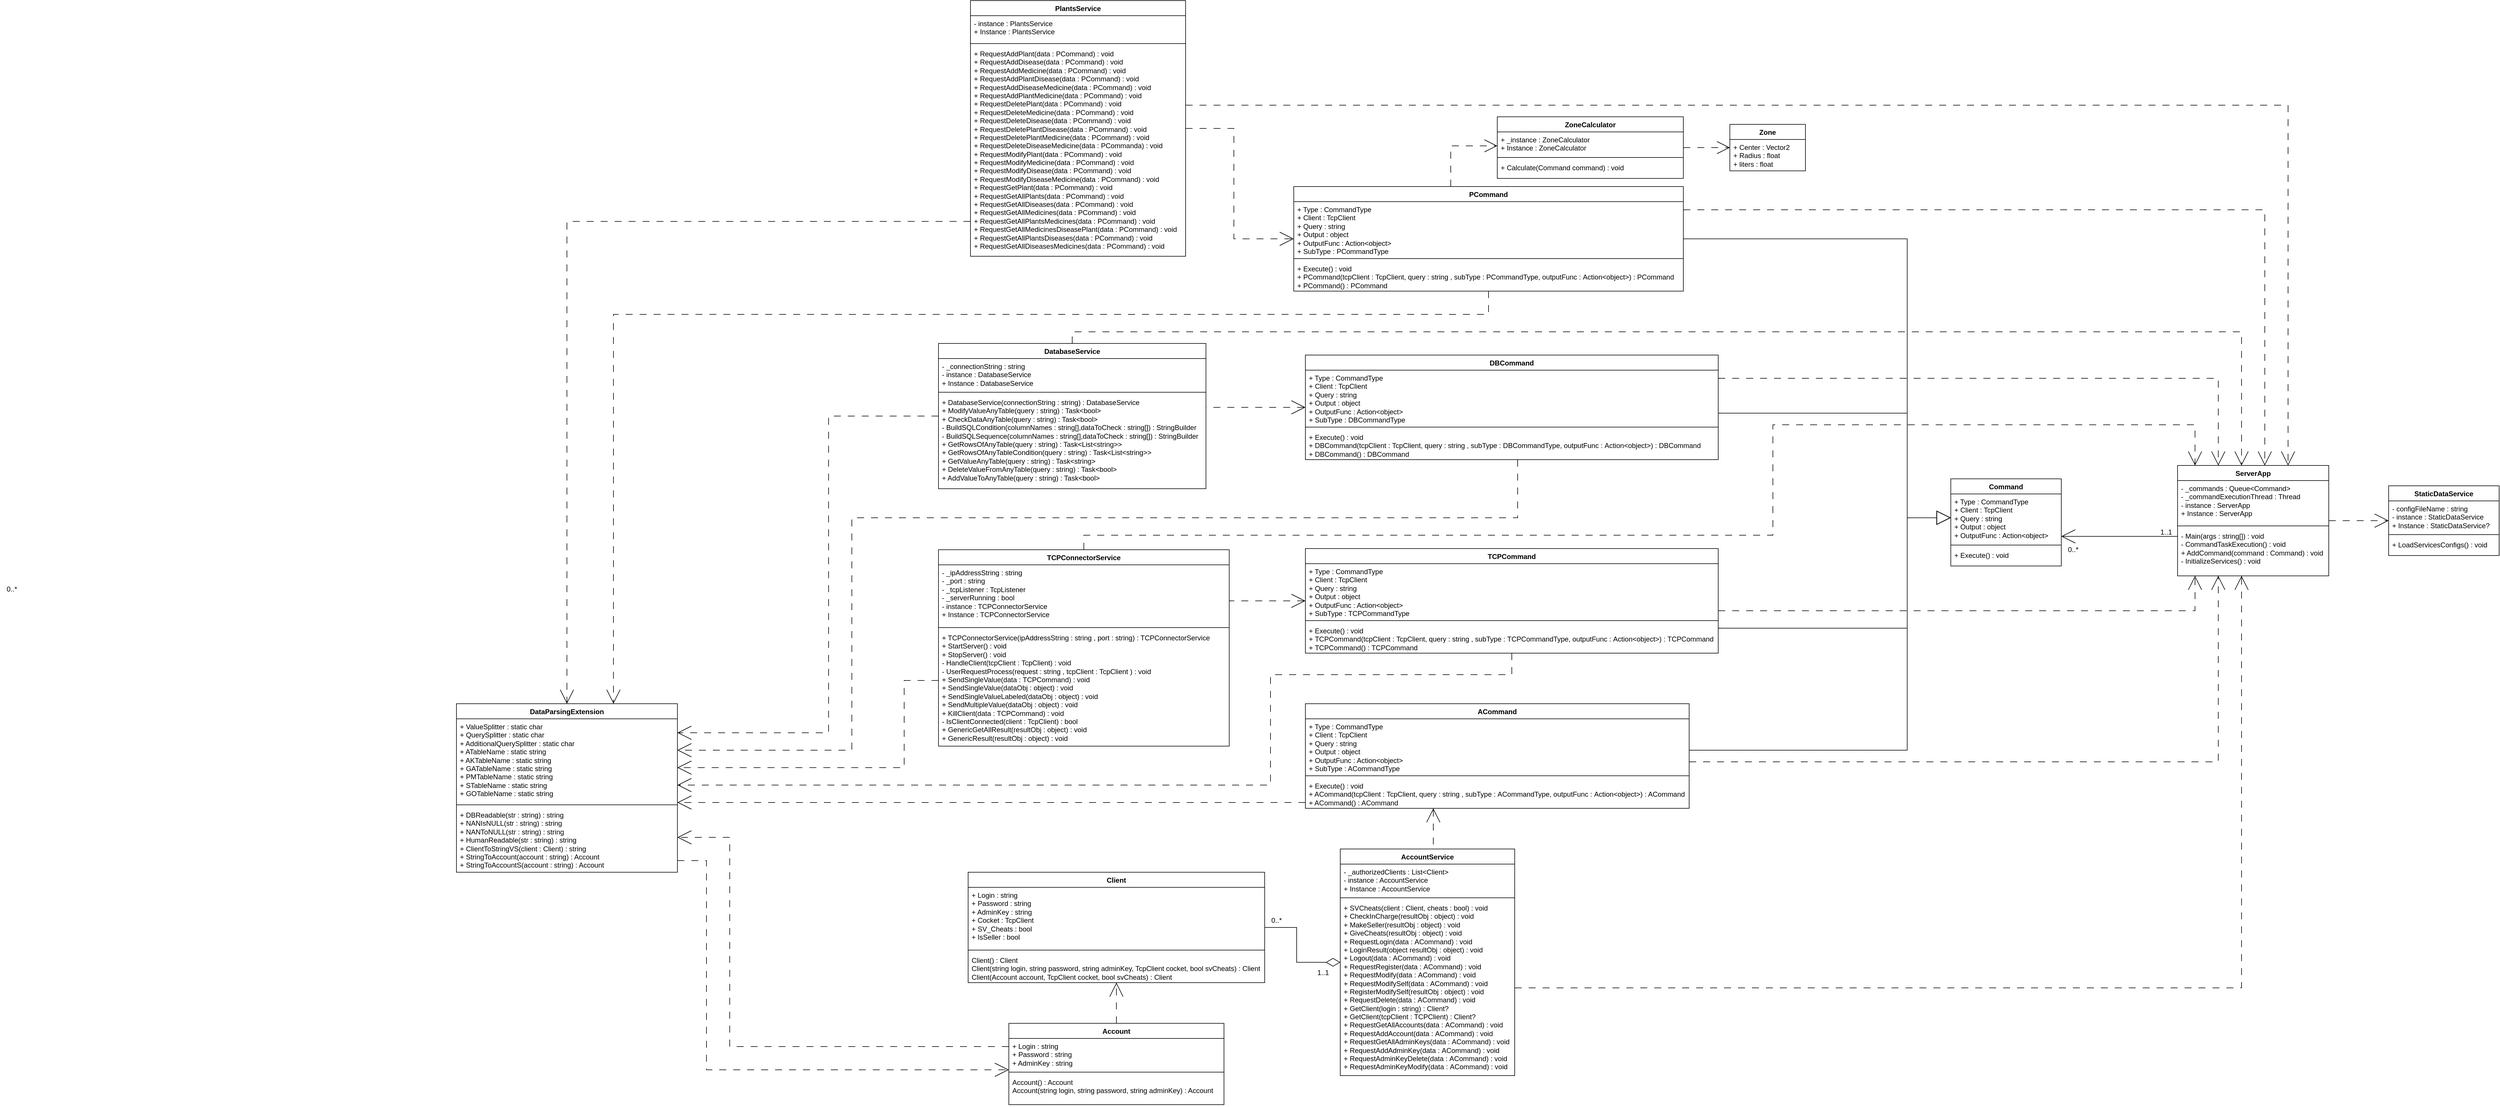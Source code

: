 <mxfile version="25.0.2">
  <diagram id="C5RBs43oDa-KdzZeNtuy" name="Page-1">
    <mxGraphModel dx="4774" dy="5367" grid="1" gridSize="10" guides="1" tooltips="1" connect="1" arrows="1" fold="1" page="1" pageScale="1" pageWidth="827" pageHeight="1169" math="0" shadow="0">
      <root>
        <mxCell id="WIyWlLk6GJQsqaUBKTNV-0" />
        <mxCell id="WIyWlLk6GJQsqaUBKTNV-1" parent="WIyWlLk6GJQsqaUBKTNV-0" />
        <mxCell id="8y4oeQHlzdTostYe8EeS-126" style="edgeStyle=orthogonalEdgeStyle;rounded=0;orthogonalLoop=1;jettySize=auto;html=1;dashed=1;dashPattern=12 12;endArrow=open;endFill=0;endSize=22;" parent="WIyWlLk6GJQsqaUBKTNV-1" source="8y4oeQHlzdTostYe8EeS-0" target="8y4oeQHlzdTostYe8EeS-48" edge="1">
          <mxGeometry relative="1" as="geometry">
            <Array as="points">
              <mxPoint x="1849" y="1240" />
              <mxPoint x="3034" y="1240" />
              <mxPoint x="3034" y="1050" />
              <mxPoint x="3760" y="1050" />
            </Array>
          </mxGeometry>
        </mxCell>
        <mxCell id="8y4oeQHlzdTostYe8EeS-0" value="TCPConnectorService" style="swimlane;fontStyle=1;align=center;verticalAlign=top;childLayout=stackLayout;horizontal=1;startSize=26;horizontalStack=0;resizeParent=1;resizeParentMax=0;resizeLast=0;collapsible=1;marginBottom=0;whiteSpace=wrap;html=1;" parent="WIyWlLk6GJQsqaUBKTNV-1" vertex="1">
          <mxGeometry x="1599" y="1265" width="500" height="338" as="geometry" />
        </mxCell>
        <mxCell id="8y4oeQHlzdTostYe8EeS-1" value="&lt;div&gt;&lt;span style=&quot;background-color: initial;&quot;&gt;- _ipAddressString : string&lt;/span&gt;&lt;br&gt;&lt;/div&gt;&lt;div&gt;- _port : string&lt;/div&gt;&lt;div&gt;- _tcpListener : TcpListener&lt;/div&gt;&lt;div&gt;- _serverRunning : bool&lt;/div&gt;&lt;div&gt;- instance : TCPConnectorService&lt;/div&gt;&lt;div&gt;+ Instance : TCPConnectorService&lt;/div&gt;&lt;div&gt;&lt;br&gt;&lt;/div&gt;" style="text;strokeColor=none;fillColor=none;align=left;verticalAlign=top;spacingLeft=4;spacingRight=4;overflow=hidden;rotatable=0;points=[[0,0.5],[1,0.5]];portConstraint=eastwest;whiteSpace=wrap;html=1;" parent="8y4oeQHlzdTostYe8EeS-0" vertex="1">
          <mxGeometry y="26" width="500" height="104" as="geometry" />
        </mxCell>
        <mxCell id="8y4oeQHlzdTostYe8EeS-2" value="" style="line;strokeWidth=1;fillColor=none;align=left;verticalAlign=middle;spacingTop=-1;spacingLeft=3;spacingRight=3;rotatable=0;labelPosition=right;points=[];portConstraint=eastwest;strokeColor=inherit;" parent="8y4oeQHlzdTostYe8EeS-0" vertex="1">
          <mxGeometry y="130" width="500" height="8" as="geometry" />
        </mxCell>
        <mxCell id="8y4oeQHlzdTostYe8EeS-3" value="&lt;div&gt;+ TCPConnectorService(ipAddressString :&amp;nbsp;&lt;span style=&quot;background-color: initial;&quot;&gt;string&lt;/span&gt;&lt;span style=&quot;background-color: initial;&quot;&gt;&amp;nbsp;&lt;/span&gt;&lt;span style=&quot;background-color: initial;&quot;&gt;, port :&amp;nbsp;&lt;/span&gt;&lt;span style=&quot;background-color: initial;&quot;&gt;string&lt;/span&gt;&lt;span style=&quot;background-color: initial;&quot;&gt;) : TCPConnectorService&lt;/span&gt;&lt;/div&gt;&lt;div&gt;+ StartServer() : void&lt;/div&gt;&lt;div&gt;+ StopServer() : void&lt;/div&gt;&lt;div&gt;- HandleClient(tcpClient :&amp;nbsp;&lt;span style=&quot;background-color: initial;&quot;&gt;TcpClient&lt;/span&gt;&lt;span style=&quot;background-color: initial;&quot;&gt;) : void&lt;/span&gt;&lt;/div&gt;&lt;div&gt;- UserRequestProcess(request :&amp;nbsp;&lt;span style=&quot;background-color: initial;&quot;&gt;string&lt;/span&gt;&lt;span style=&quot;background-color: initial;&quot;&gt;&amp;nbsp;&lt;/span&gt;&lt;span style=&quot;background-color: initial;&quot;&gt;, tcpClient :&amp;nbsp;&lt;/span&gt;&lt;span style=&quot;background-color: initial;&quot;&gt;TcpClient&lt;/span&gt;&lt;span style=&quot;background-color: initial;&quot;&gt;&amp;nbsp;&lt;/span&gt;&lt;span style=&quot;background-color: initial;&quot;&gt;) : void&lt;/span&gt;&lt;/div&gt;&lt;div&gt;+ SendSingleValue(data :&amp;nbsp;&lt;span style=&quot;background-color: initial;&quot;&gt;TCPCommand&lt;/span&gt;&lt;span style=&quot;background-color: initial;&quot;&gt;) : void&lt;/span&gt;&lt;/div&gt;&lt;div&gt;+ SendSingleValue(dataObj :&amp;nbsp;&lt;span style=&quot;background-color: initial;&quot;&gt;object&lt;/span&gt;&lt;span style=&quot;background-color: initial;&quot;&gt;) : void&lt;/span&gt;&lt;/div&gt;&lt;div&gt;+ SendSingleValueLabeled(dataObj :&amp;nbsp;&lt;span style=&quot;background-color: initial;&quot;&gt;object&lt;/span&gt;&lt;span style=&quot;background-color: initial;&quot;&gt;) : void&lt;/span&gt;&lt;/div&gt;&lt;div&gt;+ SendMultipleValue(dataObj :&amp;nbsp;&lt;span style=&quot;background-color: initial;&quot;&gt;object&lt;/span&gt;&lt;span style=&quot;background-color: initial;&quot;&gt;) : void&lt;/span&gt;&lt;/div&gt;&lt;div&gt;+ KillClient(data :&amp;nbsp;&lt;span style=&quot;background-color: initial;&quot;&gt;TCPCommand&lt;/span&gt;&lt;span style=&quot;background-color: initial;&quot;&gt;) : void&lt;/span&gt;&lt;/div&gt;&lt;div&gt;- IsClientConnected(client :&amp;nbsp;&lt;span style=&quot;background-color: initial;&quot;&gt;TcpClient&lt;/span&gt;&lt;span style=&quot;background-color: initial;&quot;&gt;) : bool&lt;/span&gt;&lt;/div&gt;&lt;div&gt;+ GenericGetAllResult(resultObj :&amp;nbsp;&lt;span style=&quot;background-color: initial;&quot;&gt;object&lt;/span&gt;&lt;span style=&quot;background-color: initial;&quot;&gt;) : void&lt;/span&gt;&lt;/div&gt;&lt;div&gt;+ GenericResult(resultObj :&amp;nbsp;&lt;span style=&quot;background-color: initial;&quot;&gt;object&lt;/span&gt;&lt;span style=&quot;background-color: initial;&quot;&gt;) : void&lt;/span&gt;&lt;/div&gt;" style="text;strokeColor=none;fillColor=none;align=left;verticalAlign=top;spacingLeft=4;spacingRight=4;overflow=hidden;rotatable=0;points=[[0,0.5],[1,0.5]];portConstraint=eastwest;whiteSpace=wrap;html=1;" parent="8y4oeQHlzdTostYe8EeS-0" vertex="1">
          <mxGeometry y="138" width="500" height="200" as="geometry" />
        </mxCell>
        <mxCell id="8y4oeQHlzdTostYe8EeS-4" value="StaticDataService" style="swimlane;fontStyle=1;align=center;verticalAlign=top;childLayout=stackLayout;horizontal=1;startSize=26;horizontalStack=0;resizeParent=1;resizeParentMax=0;resizeLast=0;collapsible=1;marginBottom=0;whiteSpace=wrap;html=1;" parent="WIyWlLk6GJQsqaUBKTNV-1" vertex="1">
          <mxGeometry x="4093" y="1155" width="190" height="120" as="geometry" />
        </mxCell>
        <mxCell id="8y4oeQHlzdTostYe8EeS-5" value="&lt;div&gt;- configFileName : string&lt;/div&gt;&lt;div&gt;- instance : StaticDataService&lt;/div&gt;&lt;div&gt;+ Instance : StaticDataService?&lt;/div&gt;&lt;div&gt;&lt;br&gt;&lt;/div&gt;" style="text;strokeColor=none;fillColor=none;align=left;verticalAlign=top;spacingLeft=4;spacingRight=4;overflow=hidden;rotatable=0;points=[[0,0.5],[1,0.5]];portConstraint=eastwest;whiteSpace=wrap;html=1;" parent="8y4oeQHlzdTostYe8EeS-4" vertex="1">
          <mxGeometry y="26" width="190" height="54" as="geometry" />
        </mxCell>
        <mxCell id="8y4oeQHlzdTostYe8EeS-6" value="" style="line;strokeWidth=1;fillColor=none;align=left;verticalAlign=middle;spacingTop=-1;spacingLeft=3;spacingRight=3;rotatable=0;labelPosition=right;points=[];portConstraint=eastwest;strokeColor=inherit;" parent="8y4oeQHlzdTostYe8EeS-4" vertex="1">
          <mxGeometry y="80" width="190" height="8" as="geometry" />
        </mxCell>
        <mxCell id="8y4oeQHlzdTostYe8EeS-7" value="+ LoadServicesConfigs() : void" style="text;strokeColor=none;fillColor=none;align=left;verticalAlign=top;spacingLeft=4;spacingRight=4;overflow=hidden;rotatable=0;points=[[0,0.5],[1,0.5]];portConstraint=eastwest;whiteSpace=wrap;html=1;" parent="8y4oeQHlzdTostYe8EeS-4" vertex="1">
          <mxGeometry y="88" width="190" height="32" as="geometry" />
        </mxCell>
        <mxCell id="8y4oeQHlzdTostYe8EeS-99" style="edgeStyle=orthogonalEdgeStyle;rounded=0;orthogonalLoop=1;jettySize=auto;html=1;endArrow=open;endFill=0;dashed=1;dashPattern=12 12;endSize=22;" parent="WIyWlLk6GJQsqaUBKTNV-1" source="8y4oeQHlzdTostYe8EeS-8" target="8y4oeQHlzdTostYe8EeS-32" edge="1">
          <mxGeometry relative="1" as="geometry" />
        </mxCell>
        <mxCell id="8y4oeQHlzdTostYe8EeS-8" value="PlantsService" style="swimlane;fontStyle=1;align=center;verticalAlign=top;childLayout=stackLayout;horizontal=1;startSize=26;horizontalStack=0;resizeParent=1;resizeParentMax=0;resizeLast=0;collapsible=1;marginBottom=0;whiteSpace=wrap;html=1;" parent="WIyWlLk6GJQsqaUBKTNV-1" vertex="1">
          <mxGeometry x="1654" y="320" width="370" height="440" as="geometry" />
        </mxCell>
        <mxCell id="8y4oeQHlzdTostYe8EeS-9" value="&lt;div&gt;- instance : PlantsService&lt;/div&gt;&lt;div&gt;+ Instance :&amp;nbsp;&lt;span style=&quot;background-color: initial;&quot;&gt;PlantsService&lt;/span&gt;&lt;/div&gt;" style="text;strokeColor=none;fillColor=none;align=left;verticalAlign=top;spacingLeft=4;spacingRight=4;overflow=hidden;rotatable=0;points=[[0,0.5],[1,0.5]];portConstraint=eastwest;whiteSpace=wrap;html=1;" parent="8y4oeQHlzdTostYe8EeS-8" vertex="1">
          <mxGeometry y="26" width="370" height="44" as="geometry" />
        </mxCell>
        <mxCell id="8y4oeQHlzdTostYe8EeS-10" value="" style="line;strokeWidth=1;fillColor=none;align=left;verticalAlign=middle;spacingTop=-1;spacingLeft=3;spacingRight=3;rotatable=0;labelPosition=right;points=[];portConstraint=eastwest;strokeColor=inherit;" parent="8y4oeQHlzdTostYe8EeS-8" vertex="1">
          <mxGeometry y="70" width="370" height="8" as="geometry" />
        </mxCell>
        <mxCell id="8y4oeQHlzdTostYe8EeS-11" value="&lt;div&gt;+ RequestAddPlant(data :&amp;nbsp;&lt;span style=&quot;background-color: initial;&quot;&gt;PCommand&lt;/span&gt;&lt;span style=&quot;background-color: initial;&quot;&gt;) : void&lt;/span&gt;&lt;/div&gt;&lt;div&gt;+ RequestAddDisease(data :&amp;nbsp;&lt;span style=&quot;background-color: initial;&quot;&gt;PCommand&lt;/span&gt;) : void&lt;/div&gt;&lt;div&gt;+ RequestAddMedicine(data :&amp;nbsp;&lt;span style=&quot;background-color: initial;&quot;&gt;PCommand&lt;/span&gt;) : void&lt;/div&gt;&lt;div&gt;+ RequestAddPlantDisease(data :&amp;nbsp;&lt;span style=&quot;background-color: initial;&quot;&gt;PCommand&lt;/span&gt;) : void&lt;/div&gt;&lt;div&gt;+ RequestAddDiseaseMedicine(data :&amp;nbsp;&lt;span style=&quot;background-color: initial;&quot;&gt;PCommand&lt;/span&gt;) : void&lt;/div&gt;&lt;div&gt;+ RequestAddPlantMedicine(data :&amp;nbsp;&lt;span style=&quot;background-color: initial;&quot;&gt;PCommand&lt;/span&gt;) : void&lt;/div&gt;&lt;div&gt;+ RequestDeletePlant(data :&amp;nbsp;&lt;span style=&quot;background-color: initial;&quot;&gt;PCommand&lt;/span&gt;) : void&lt;/div&gt;&lt;div&gt;+ RequestDeleteMedicine(data :&amp;nbsp;&lt;span style=&quot;background-color: initial;&quot;&gt;PCommand&lt;/span&gt;) : void&lt;/div&gt;&lt;div&gt;+ RequestDeleteDisease(data :&amp;nbsp;&lt;span style=&quot;background-color: initial;&quot;&gt;PCommand&lt;/span&gt;) : void&lt;/div&gt;&lt;div&gt;+ RequestDeletePlantDisease(data :&amp;nbsp;&lt;span style=&quot;background-color: initial;&quot;&gt;PCommand&lt;/span&gt;) : void&lt;/div&gt;&lt;div&gt;+ RequestDeletePlantMedicine(data :&amp;nbsp;&lt;span style=&quot;background-color: initial;&quot;&gt;PCommand&lt;/span&gt;) : void&lt;/div&gt;&lt;div&gt;+ RequestDeleteDiseaseMedicine(data :&amp;nbsp;&lt;span style=&quot;background-color: initial;&quot;&gt;PCommand&lt;/span&gt;a) : void&lt;/div&gt;&lt;div&gt;+ RequestModifyPlant(data :&amp;nbsp;&lt;span style=&quot;background-color: initial;&quot;&gt;PCommand&lt;/span&gt;) : void&lt;/div&gt;&lt;div&gt;+ RequestModifyMedicine(data :&amp;nbsp;&lt;span style=&quot;background-color: initial;&quot;&gt;PCommand&lt;/span&gt;) : void&lt;/div&gt;&lt;div&gt;+ RequestModifyDisease(&lt;span style=&quot;background-color: initial;&quot;&gt;data :&amp;nbsp;&lt;/span&gt;&lt;span style=&quot;background-color: initial;&quot;&gt;PCommand&lt;/span&gt;&lt;span style=&quot;background-color: initial;&quot;&gt;) : void&lt;/span&gt;&lt;/div&gt;&lt;div&gt;+ RequestModifyDiseaseMedicine(data :&amp;nbsp;&lt;span style=&quot;background-color: initial;&quot;&gt;PCommand&lt;/span&gt;) : void&lt;/div&gt;&lt;div&gt;+ RequestGetPlant(data :&amp;nbsp;&lt;span style=&quot;background-color: initial;&quot;&gt;PCommand&lt;/span&gt;) : void&lt;/div&gt;&lt;div&gt;+ RequestGetAllPlants(data :&amp;nbsp;&lt;span style=&quot;background-color: initial;&quot;&gt;PCommand&lt;/span&gt;) : void&lt;/div&gt;&lt;div&gt;+ RequestGetAllDiseases(data :&amp;nbsp;&lt;span style=&quot;background-color: initial;&quot;&gt;PCommand&lt;/span&gt;) : void&lt;/div&gt;&lt;div&gt;+ RequestGetAllMedicines(data :&amp;nbsp;&lt;span style=&quot;background-color: initial;&quot;&gt;PCommand&lt;/span&gt;) : void&lt;/div&gt;&lt;div&gt;+ RequestGetAllPlantsMedicines(data :&amp;nbsp;&lt;span style=&quot;background-color: initial;&quot;&gt;PCommand&lt;/span&gt;) : void&lt;/div&gt;&lt;div&gt;+ RequestGetAllMedicinesDiseasePlant(data :&amp;nbsp;&lt;span style=&quot;background-color: initial;&quot;&gt;PCommand&lt;/span&gt;) : void&lt;/div&gt;&lt;div&gt;+ RequestGetAllPlantsDiseases(data :&amp;nbsp;&lt;span style=&quot;background-color: initial;&quot;&gt;PCommand&lt;/span&gt;) : void&lt;/div&gt;&lt;div&gt;+ RequestGetAllDiseasesMedicines(data :&amp;nbsp;&lt;span style=&quot;background-color: initial;&quot;&gt;PCommand&lt;/span&gt;) : void&lt;/div&gt;" style="text;strokeColor=none;fillColor=none;align=left;verticalAlign=top;spacingLeft=4;spacingRight=4;overflow=hidden;rotatable=0;points=[[0,0.5],[1,0.5]];portConstraint=eastwest;whiteSpace=wrap;html=1;" parent="8y4oeQHlzdTostYe8EeS-8" vertex="1">
          <mxGeometry y="78" width="370" height="362" as="geometry" />
        </mxCell>
        <mxCell id="8y4oeQHlzdTostYe8EeS-121" style="edgeStyle=orthogonalEdgeStyle;rounded=0;orthogonalLoop=1;jettySize=auto;html=1;endArrow=open;endFill=0;endSize=22;dashed=1;dashPattern=12 12;" parent="WIyWlLk6GJQsqaUBKTNV-1" source="8y4oeQHlzdTostYe8EeS-12" target="8y4oeQHlzdTostYe8EeS-48" edge="1">
          <mxGeometry relative="1" as="geometry">
            <Array as="points">
              <mxPoint x="1829" y="890" />
              <mxPoint x="3840" y="890" />
            </Array>
          </mxGeometry>
        </mxCell>
        <mxCell id="8y4oeQHlzdTostYe8EeS-12" value="DatabaseService" style="swimlane;fontStyle=1;align=center;verticalAlign=top;childLayout=stackLayout;horizontal=1;startSize=26;horizontalStack=0;resizeParent=1;resizeParentMax=0;resizeLast=0;collapsible=1;marginBottom=0;whiteSpace=wrap;html=1;" parent="WIyWlLk6GJQsqaUBKTNV-1" vertex="1">
          <mxGeometry x="1599" y="910" width="460" height="250" as="geometry" />
        </mxCell>
        <mxCell id="8y4oeQHlzdTostYe8EeS-13" value="&lt;div&gt;&lt;div&gt;- _connectionString : string&lt;/div&gt;&lt;div&gt;- instance : DatabaseService&lt;/div&gt;&lt;div&gt;+ Instance : DatabaseService&lt;/div&gt;&lt;/div&gt;" style="text;strokeColor=none;fillColor=none;align=left;verticalAlign=top;spacingLeft=4;spacingRight=4;overflow=hidden;rotatable=0;points=[[0,0.5],[1,0.5]];portConstraint=eastwest;whiteSpace=wrap;html=1;" parent="8y4oeQHlzdTostYe8EeS-12" vertex="1">
          <mxGeometry y="26" width="460" height="54" as="geometry" />
        </mxCell>
        <mxCell id="8y4oeQHlzdTostYe8EeS-14" value="" style="line;strokeWidth=1;fillColor=none;align=left;verticalAlign=middle;spacingTop=-1;spacingLeft=3;spacingRight=3;rotatable=0;labelPosition=right;points=[];portConstraint=eastwest;strokeColor=inherit;" parent="8y4oeQHlzdTostYe8EeS-12" vertex="1">
          <mxGeometry y="80" width="460" height="8" as="geometry" />
        </mxCell>
        <mxCell id="8y4oeQHlzdTostYe8EeS-15" value="&lt;div&gt;+ DatabaseService(connectionString :&amp;nbsp;&lt;span style=&quot;background-color: initial;&quot;&gt;string&lt;/span&gt;&lt;span style=&quot;background-color: initial;&quot;&gt;) : DatabaseService&lt;/span&gt;&lt;/div&gt;&lt;div&gt;+ ModifyValueAnyTable(query&lt;span style=&quot;background-color: initial;&quot;&gt;&amp;nbsp;&lt;/span&gt;&lt;span style=&quot;background-color: initial;&quot;&gt;:&amp;nbsp;&lt;/span&gt;&lt;span style=&quot;background-color: initial;&quot;&gt;string&lt;/span&gt;&lt;span style=&quot;background-color: initial;&quot;&gt;) : Task&amp;lt;bool&amp;gt;&lt;/span&gt;&lt;/div&gt;&lt;div&gt;+ CheckDataAnyTable(query&lt;span style=&quot;background-color: initial;&quot;&gt;&amp;nbsp;&lt;/span&gt;&lt;span style=&quot;background-color: initial;&quot;&gt;:&amp;nbsp;&lt;/span&gt;&lt;span style=&quot;background-color: initial;&quot;&gt;string&lt;/span&gt;&lt;span style=&quot;background-color: initial;&quot;&gt;) : Task&amp;lt;bool&amp;gt;&lt;/span&gt;&lt;/div&gt;&lt;div&gt;- BuildSQLCondition(columnNames&lt;span style=&quot;background-color: initial;&quot;&gt;&amp;nbsp;&lt;/span&gt;&lt;span style=&quot;background-color: initial;&quot;&gt;:&amp;nbsp;&lt;/span&gt;&lt;span style=&quot;background-color: initial;&quot;&gt;string[]&lt;/span&gt;&lt;span style=&quot;background-color: initial;&quot;&gt;,dataToCheck&lt;/span&gt;&lt;span style=&quot;background-color: initial;&quot;&gt;&amp;nbsp;&lt;/span&gt;&lt;span style=&quot;background-color: initial;&quot;&gt;:&amp;nbsp;&lt;/span&gt;&lt;span style=&quot;background-color: initial;&quot;&gt;string[]&lt;/span&gt;&lt;span style=&quot;background-color: initial;&quot;&gt;) : StringBuilder&lt;/span&gt;&lt;/div&gt;&lt;div&gt;- BuildSQLSequence(columnNames&lt;span style=&quot;background-color: initial;&quot;&gt;&amp;nbsp;&lt;/span&gt;&lt;span style=&quot;background-color: initial;&quot;&gt;:&amp;nbsp;&lt;/span&gt;&lt;span style=&quot;background-color: initial;&quot;&gt;string[]&lt;/span&gt;&lt;span style=&quot;background-color: initial;&quot;&gt;,dataToCheck&lt;/span&gt;&lt;span style=&quot;background-color: initial;&quot;&gt;&amp;nbsp;&lt;/span&gt;&lt;span style=&quot;background-color: initial;&quot;&gt;:&amp;nbsp;&lt;/span&gt;&lt;span style=&quot;background-color: initial;&quot;&gt;string[]&lt;/span&gt;&lt;span style=&quot;background-color: initial;&quot;&gt;) : StringBuilder&lt;/span&gt;&lt;/div&gt;&lt;div&gt;+ GetRowsOfAnyTable(query&lt;span style=&quot;background-color: initial;&quot;&gt;&amp;nbsp;&lt;/span&gt;&lt;span style=&quot;background-color: initial;&quot;&gt;:&amp;nbsp;&lt;/span&gt;&lt;span style=&quot;background-color: initial;&quot;&gt;string&lt;/span&gt;&lt;span style=&quot;background-color: initial;&quot;&gt;) : Task&amp;lt;List&amp;lt;string&amp;gt;&amp;gt;&lt;/span&gt;&lt;/div&gt;&lt;div&gt;+ GetRowsOfAnyTableCondition(query&lt;span style=&quot;background-color: initial;&quot;&gt;&amp;nbsp;&lt;/span&gt;&lt;span style=&quot;background-color: initial;&quot;&gt;:&amp;nbsp;&lt;/span&gt;&lt;span style=&quot;background-color: initial;&quot;&gt;string&lt;/span&gt;&lt;span style=&quot;background-color: initial;&quot;&gt;) : Task&amp;lt;List&amp;lt;string&amp;gt;&amp;gt;&lt;/span&gt;&lt;/div&gt;&lt;div&gt;+ GetValueAnyTable(query&lt;span style=&quot;background-color: initial;&quot;&gt;&amp;nbsp;&lt;/span&gt;&lt;span style=&quot;background-color: initial;&quot;&gt;:&amp;nbsp;&lt;/span&gt;&lt;span style=&quot;background-color: initial;&quot;&gt;string&lt;/span&gt;&lt;span style=&quot;background-color: initial;&quot;&gt;) : Task&amp;lt;string&amp;gt;&lt;/span&gt;&lt;/div&gt;&lt;div&gt;+ DeleteValueFromAnyTable(query&lt;span style=&quot;background-color: initial;&quot;&gt;&amp;nbsp;&lt;/span&gt;&lt;span style=&quot;background-color: initial;&quot;&gt;:&amp;nbsp;&lt;/span&gt;&lt;span style=&quot;background-color: initial;&quot;&gt;string&lt;/span&gt;&lt;span style=&quot;background-color: initial;&quot;&gt;) : Task&amp;lt;bool&amp;gt;&lt;/span&gt;&lt;/div&gt;&lt;div&gt;+ AddValueToAnyTable(query&lt;span style=&quot;background-color: initial;&quot;&gt;&amp;nbsp;&lt;/span&gt;&lt;span style=&quot;background-color: initial;&quot;&gt;:&amp;nbsp;&lt;/span&gt;&lt;span style=&quot;background-color: initial;&quot;&gt;string&lt;/span&gt;&lt;span style=&quot;background-color: initial;&quot;&gt;) : Task&amp;lt;bool&amp;gt;&lt;/span&gt;&lt;/div&gt;" style="text;strokeColor=none;fillColor=none;align=left;verticalAlign=top;spacingLeft=4;spacingRight=4;overflow=hidden;rotatable=0;points=[[0,0.5],[1,0.5]];portConstraint=eastwest;whiteSpace=wrap;html=1;" parent="8y4oeQHlzdTostYe8EeS-12" vertex="1">
          <mxGeometry y="88" width="460" height="162" as="geometry" />
        </mxCell>
        <mxCell id="8y4oeQHlzdTostYe8EeS-16" value="AccountService" style="swimlane;fontStyle=1;align=center;verticalAlign=top;childLayout=stackLayout;horizontal=1;startSize=26;horizontalStack=0;resizeParent=1;resizeParentMax=0;resizeLast=0;collapsible=1;marginBottom=0;whiteSpace=wrap;html=1;" parent="WIyWlLk6GJQsqaUBKTNV-1" vertex="1">
          <mxGeometry x="2290" y="1780" width="300" height="390" as="geometry" />
        </mxCell>
        <mxCell id="8y4oeQHlzdTostYe8EeS-17" value="&lt;div&gt;&lt;div&gt;- _authorizedClients : List&amp;lt;Client&amp;gt;&lt;/div&gt;&lt;div&gt;- instance : AccountService&lt;/div&gt;&lt;div&gt;+ Instance : AccountService&lt;/div&gt;&lt;/div&gt;" style="text;strokeColor=none;fillColor=none;align=left;verticalAlign=top;spacingLeft=4;spacingRight=4;overflow=hidden;rotatable=0;points=[[0,0.5],[1,0.5]];portConstraint=eastwest;whiteSpace=wrap;html=1;" parent="8y4oeQHlzdTostYe8EeS-16" vertex="1">
          <mxGeometry y="26" width="300" height="54" as="geometry" />
        </mxCell>
        <mxCell id="8y4oeQHlzdTostYe8EeS-18" value="" style="line;strokeWidth=1;fillColor=none;align=left;verticalAlign=middle;spacingTop=-1;spacingLeft=3;spacingRight=3;rotatable=0;labelPosition=right;points=[];portConstraint=eastwest;strokeColor=inherit;" parent="8y4oeQHlzdTostYe8EeS-16" vertex="1">
          <mxGeometry y="80" width="300" height="8" as="geometry" />
        </mxCell>
        <mxCell id="8y4oeQHlzdTostYe8EeS-19" value="&lt;div&gt;+ SVCheats(client :&amp;nbsp;&lt;span style=&quot;background-color: initial;&quot;&gt;Client&lt;/span&gt;&lt;span style=&quot;background-color: initial;&quot;&gt;, cheats : bool) : void&lt;/span&gt;&lt;/div&gt;&lt;div&gt;+ CheckInCharge(resultObj :&amp;nbsp;&lt;span style=&quot;background-color: initial;&quot;&gt;object&lt;/span&gt;&lt;span style=&quot;background-color: initial;&quot;&gt;) : void&lt;/span&gt;&lt;/div&gt;&lt;div&gt;+ MakeSeller(resultObj :&amp;nbsp;&lt;span style=&quot;background-color: initial;&quot;&gt;object&lt;/span&gt;&lt;span style=&quot;background-color: initial;&quot;&gt;) : void&lt;/span&gt;&lt;/div&gt;&lt;div&gt;+ GiveCheats(resultObj&lt;span style=&quot;background-color: initial;&quot;&gt;&amp;nbsp;&lt;/span&gt;&lt;span style=&quot;background-color: initial;&quot;&gt;:&amp;nbsp;&lt;/span&gt;&lt;span style=&quot;background-color: initial;&quot;&gt;object&lt;/span&gt;&lt;span style=&quot;background-color: initial;&quot;&gt;) : void&lt;/span&gt;&lt;/div&gt;&lt;div&gt;+ RequestLogin(data :&amp;nbsp;&lt;span style=&quot;background-color: initial;&quot;&gt;ACommand&lt;/span&gt;&lt;span style=&quot;background-color: initial;&quot;&gt;) : void&lt;/span&gt;&lt;/div&gt;&lt;div&gt;+ LoginResult(object resultObj&lt;span style=&quot;background-color: initial;&quot;&gt;&amp;nbsp;&lt;/span&gt;&lt;span style=&quot;background-color: initial;&quot;&gt;:&amp;nbsp;&lt;/span&gt;&lt;span style=&quot;background-color: initial;&quot;&gt;object&lt;/span&gt;&lt;span style=&quot;background-color: initial;&quot;&gt;) : void&lt;/span&gt;&lt;/div&gt;&lt;div&gt;+ Logout(data&lt;span style=&quot;background-color: initial;&quot;&gt;&amp;nbsp;&lt;/span&gt;&lt;span style=&quot;background-color: initial;&quot;&gt;:&amp;nbsp;&lt;/span&gt;&lt;span style=&quot;background-color: initial;&quot;&gt;ACommand&lt;/span&gt;&lt;span style=&quot;background-color: initial;&quot;&gt;) : void&lt;/span&gt;&lt;/div&gt;&lt;div&gt;+ RequestRegister(data&lt;span style=&quot;background-color: initial;&quot;&gt;&amp;nbsp;&lt;/span&gt;&lt;span style=&quot;background-color: initial;&quot;&gt;:&amp;nbsp;&lt;/span&gt;&lt;span style=&quot;background-color: initial;&quot;&gt;ACommand&lt;/span&gt;&lt;span style=&quot;background-color: initial;&quot;&gt;) : void&lt;/span&gt;&lt;/div&gt;&lt;div&gt;+ RequestModify(data&lt;span style=&quot;background-color: initial;&quot;&gt;&amp;nbsp;&lt;/span&gt;&lt;span style=&quot;background-color: initial;&quot;&gt;:&amp;nbsp;&lt;/span&gt;&lt;span style=&quot;background-color: initial;&quot;&gt;ACommand&lt;/span&gt;&lt;span style=&quot;background-color: initial;&quot;&gt;) : void&lt;/span&gt;&lt;/div&gt;&lt;div&gt;+ RequestModifySelf(data&lt;span style=&quot;background-color: initial;&quot;&gt;&amp;nbsp;&lt;/span&gt;&lt;span style=&quot;background-color: initial;&quot;&gt;:&amp;nbsp;&lt;/span&gt;&lt;span style=&quot;background-color: initial;&quot;&gt;ACommand&lt;/span&gt;&lt;span style=&quot;background-color: initial;&quot;&gt;) : void&lt;/span&gt;&lt;/div&gt;&lt;div&gt;+ RegisterModifySelf(resultObj : object) : void&lt;/div&gt;&lt;div&gt;+ RequestDelete(data&lt;span style=&quot;background-color: initial;&quot;&gt;&amp;nbsp;&lt;/span&gt;&lt;span style=&quot;background-color: initial;&quot;&gt;:&amp;nbsp;&lt;/span&gt;&lt;span style=&quot;background-color: initial;&quot;&gt;ACommand&lt;/span&gt;&lt;span style=&quot;background-color: initial;&quot;&gt;) : void&lt;/span&gt;&lt;/div&gt;&lt;div&gt;+ GetClient(login : string) : Client?&lt;/div&gt;&lt;div&gt;+ GetClient(tcpClient : TCPClient) : Client?&lt;/div&gt;&lt;div&gt;+ RequestGetAllAccounts(data&lt;span style=&quot;background-color: initial;&quot;&gt;&amp;nbsp;&lt;/span&gt;&lt;span style=&quot;background-color: initial;&quot;&gt;:&amp;nbsp;&lt;/span&gt;&lt;span style=&quot;background-color: initial;&quot;&gt;ACommand&lt;/span&gt;&lt;span style=&quot;background-color: initial;&quot;&gt;) : void&lt;/span&gt;&lt;/div&gt;&lt;div&gt;+ RequestAddAccount(data&lt;span style=&quot;background-color: initial;&quot;&gt;&amp;nbsp;&lt;/span&gt;&lt;span style=&quot;background-color: initial;&quot;&gt;:&amp;nbsp;&lt;/span&gt;&lt;span style=&quot;background-color: initial;&quot;&gt;ACommand&lt;/span&gt;&lt;span style=&quot;background-color: initial;&quot;&gt;) : void&lt;/span&gt;&lt;/div&gt;&lt;div&gt;+ RequestGetAllAdminKeys(data&lt;span style=&quot;background-color: initial;&quot;&gt;&amp;nbsp;&lt;/span&gt;&lt;span style=&quot;background-color: initial;&quot;&gt;:&amp;nbsp;&lt;/span&gt;&lt;span style=&quot;background-color: initial;&quot;&gt;ACommand&lt;/span&gt;&lt;span style=&quot;background-color: initial;&quot;&gt;) : void&lt;/span&gt;&lt;/div&gt;&lt;div&gt;+ RequestAddAdminKey(data&lt;span style=&quot;background-color: initial;&quot;&gt;&amp;nbsp;&lt;/span&gt;&lt;span style=&quot;background-color: initial;&quot;&gt;:&amp;nbsp;&lt;/span&gt;&lt;span style=&quot;background-color: initial;&quot;&gt;ACommand&lt;/span&gt;&lt;span style=&quot;background-color: initial;&quot;&gt;) : void&lt;/span&gt;&lt;/div&gt;&lt;div&gt;+ RequestAdminKeyDelete(data&lt;span style=&quot;background-color: initial;&quot;&gt;&amp;nbsp;&lt;/span&gt;&lt;span style=&quot;background-color: initial;&quot;&gt;:&amp;nbsp;&lt;/span&gt;&lt;span style=&quot;background-color: initial;&quot;&gt;ACommand&lt;/span&gt;&lt;span style=&quot;background-color: initial;&quot;&gt;) : void&lt;/span&gt;&lt;/div&gt;&lt;div&gt;+ RequestAdminKeyModify(data&lt;span style=&quot;background-color: initial;&quot;&gt;&amp;nbsp;&lt;/span&gt;&lt;span style=&quot;background-color: initial;&quot;&gt;:&amp;nbsp;&lt;/span&gt;&lt;span style=&quot;background-color: initial;&quot;&gt;ACommand&lt;/span&gt;&lt;span style=&quot;background-color: initial;&quot;&gt;) : void&lt;/span&gt;&lt;/div&gt;" style="text;strokeColor=none;fillColor=none;align=left;verticalAlign=top;spacingLeft=4;spacingRight=4;overflow=hidden;rotatable=0;points=[[0,0.5],[1,0.5]];portConstraint=eastwest;whiteSpace=wrap;html=1;" parent="8y4oeQHlzdTostYe8EeS-16" vertex="1">
          <mxGeometry y="88" width="300" height="302" as="geometry" />
        </mxCell>
        <mxCell id="8y4oeQHlzdTostYe8EeS-56" style="edgeStyle=orthogonalEdgeStyle;rounded=0;orthogonalLoop=1;jettySize=auto;html=1;endArrow=none;endFill=0;startSize=22;endSize=22;startArrow=block;startFill=0;" parent="WIyWlLk6GJQsqaUBKTNV-1" source="8y4oeQHlzdTostYe8EeS-20" target="8y4oeQHlzdTostYe8EeS-32" edge="1">
          <mxGeometry relative="1" as="geometry">
            <Array as="points">
              <mxPoint x="3265" y="1210" />
              <mxPoint x="3265" y="730" />
            </Array>
          </mxGeometry>
        </mxCell>
        <mxCell id="8y4oeQHlzdTostYe8EeS-20" value="Command" style="swimlane;fontStyle=1;align=center;verticalAlign=top;childLayout=stackLayout;horizontal=1;startSize=26;horizontalStack=0;resizeParent=1;resizeParentMax=0;resizeLast=0;collapsible=1;marginBottom=0;whiteSpace=wrap;html=1;" parent="WIyWlLk6GJQsqaUBKTNV-1" vertex="1">
          <mxGeometry x="3340" y="1143" width="190" height="150" as="geometry" />
        </mxCell>
        <mxCell id="8y4oeQHlzdTostYe8EeS-21" value="&lt;div&gt;&lt;div&gt;+ Type : CommandType&lt;/div&gt;&lt;div&gt;+ Client : TcpClient&lt;/div&gt;&lt;div&gt;+ Query : string&lt;/div&gt;&lt;div&gt;+ Output : object&lt;/div&gt;&lt;div&gt;+ OutputFunc : Action&amp;lt;object&amp;gt;&lt;/div&gt;&lt;/div&gt;" style="text;strokeColor=none;fillColor=none;align=left;verticalAlign=top;spacingLeft=4;spacingRight=4;overflow=hidden;rotatable=0;points=[[0,0.5],[1,0.5]];portConstraint=eastwest;whiteSpace=wrap;html=1;" parent="8y4oeQHlzdTostYe8EeS-20" vertex="1">
          <mxGeometry y="26" width="190" height="84" as="geometry" />
        </mxCell>
        <mxCell id="8y4oeQHlzdTostYe8EeS-22" value="" style="line;strokeWidth=1;fillColor=none;align=left;verticalAlign=middle;spacingTop=-1;spacingLeft=3;spacingRight=3;rotatable=0;labelPosition=right;points=[];portConstraint=eastwest;strokeColor=inherit;" parent="8y4oeQHlzdTostYe8EeS-20" vertex="1">
          <mxGeometry y="110" width="190" height="8" as="geometry" />
        </mxCell>
        <mxCell id="8y4oeQHlzdTostYe8EeS-23" value="&lt;div&gt;+ Execute() : void&lt;/div&gt;" style="text;strokeColor=none;fillColor=none;align=left;verticalAlign=top;spacingLeft=4;spacingRight=4;overflow=hidden;rotatable=0;points=[[0,0.5],[1,0.5]];portConstraint=eastwest;whiteSpace=wrap;html=1;" parent="8y4oeQHlzdTostYe8EeS-20" vertex="1">
          <mxGeometry y="118" width="190" height="32" as="geometry" />
        </mxCell>
        <mxCell id="8y4oeQHlzdTostYe8EeS-24" value="ACommand" style="swimlane;fontStyle=1;align=center;verticalAlign=top;childLayout=stackLayout;horizontal=1;startSize=26;horizontalStack=0;resizeParent=1;resizeParentMax=0;resizeLast=0;collapsible=1;marginBottom=0;whiteSpace=wrap;html=1;" parent="WIyWlLk6GJQsqaUBKTNV-1" vertex="1">
          <mxGeometry x="2230" y="1530" width="660" height="180" as="geometry" />
        </mxCell>
        <mxCell id="8y4oeQHlzdTostYe8EeS-25" value="&lt;div&gt;&lt;div&gt;+ Type : CommandType&lt;/div&gt;&lt;div&gt;+ Client : TcpClient&lt;/div&gt;&lt;div&gt;+ Query : string&lt;/div&gt;&lt;div&gt;+ Output : object&lt;/div&gt;&lt;div&gt;+ OutputFunc : Action&amp;lt;object&amp;gt;&lt;/div&gt;&lt;/div&gt;&lt;div&gt;+&amp;nbsp;SubType : ACommandType&lt;/div&gt;" style="text;strokeColor=none;fillColor=none;align=left;verticalAlign=top;spacingLeft=4;spacingRight=4;overflow=hidden;rotatable=0;points=[[0,0.5],[1,0.5]];portConstraint=eastwest;whiteSpace=wrap;html=1;" parent="8y4oeQHlzdTostYe8EeS-24" vertex="1">
          <mxGeometry y="26" width="660" height="94" as="geometry" />
        </mxCell>
        <mxCell id="8y4oeQHlzdTostYe8EeS-26" value="" style="line;strokeWidth=1;fillColor=none;align=left;verticalAlign=middle;spacingTop=-1;spacingLeft=3;spacingRight=3;rotatable=0;labelPosition=right;points=[];portConstraint=eastwest;strokeColor=inherit;" parent="8y4oeQHlzdTostYe8EeS-24" vertex="1">
          <mxGeometry y="120" width="660" height="8" as="geometry" />
        </mxCell>
        <mxCell id="8y4oeQHlzdTostYe8EeS-27" value="&lt;div&gt;+ Execute() : void&lt;/div&gt;&lt;div&gt;&lt;div&gt;+ ACommand(tcpClient :&amp;nbsp;&lt;span style=&quot;background-color: initial;&quot;&gt;TcpClient&lt;/span&gt;&lt;span style=&quot;background-color: initial;&quot;&gt;, query :&amp;nbsp;&lt;/span&gt;&lt;span style=&quot;background-color: initial;&quot;&gt;string&lt;/span&gt;&lt;span style=&quot;background-color: initial;&quot;&gt;&amp;nbsp;&lt;/span&gt;&lt;span style=&quot;background-color: initial;&quot;&gt;, subType :&amp;nbsp;&lt;/span&gt;&lt;span style=&quot;background-color: initial;&quot;&gt;ACommandType&lt;/span&gt;&lt;span style=&quot;background-color: initial;&quot;&gt;, outputFunc :&amp;nbsp;&lt;/span&gt;&lt;span style=&quot;background-color: initial;&quot;&gt;Action&amp;lt;object&amp;gt;&lt;/span&gt;&lt;span style=&quot;background-color: initial;&quot;&gt;)&lt;/span&gt;&lt;span style=&quot;background-color: initial;&quot;&gt;&amp;nbsp;&lt;/span&gt;&lt;span style=&quot;background-color: initial;&quot;&gt;: ACommand&lt;/span&gt;&lt;/div&gt;&lt;div&gt;+ ACommand() : ACommand&lt;/div&gt;&lt;/div&gt;" style="text;strokeColor=none;fillColor=none;align=left;verticalAlign=top;spacingLeft=4;spacingRight=4;overflow=hidden;rotatable=0;points=[[0,0.5],[1,0.5]];portConstraint=eastwest;whiteSpace=wrap;html=1;" parent="8y4oeQHlzdTostYe8EeS-24" vertex="1">
          <mxGeometry y="128" width="660" height="52" as="geometry" />
        </mxCell>
        <mxCell id="8y4oeQHlzdTostYe8EeS-64" style="edgeStyle=orthogonalEdgeStyle;rounded=0;orthogonalLoop=1;jettySize=auto;html=1;endSize=22;endArrow=none;endFill=0;dashed=1;dashPattern=12 12;startArrow=open;startFill=0;startSize=22;" parent="WIyWlLk6GJQsqaUBKTNV-1" source="8y4oeQHlzdTostYe8EeS-28" target="8y4oeQHlzdTostYe8EeS-12" edge="1">
          <mxGeometry relative="1" as="geometry">
            <Array as="points">
              <mxPoint x="2130" y="1020" />
              <mxPoint x="2130" y="1020" />
            </Array>
          </mxGeometry>
        </mxCell>
        <mxCell id="8y4oeQHlzdTostYe8EeS-124" style="edgeStyle=orthogonalEdgeStyle;rounded=0;orthogonalLoop=1;jettySize=auto;html=1;endArrow=open;endFill=0;endSize=22;dashed=1;dashPattern=12 12;" parent="WIyWlLk6GJQsqaUBKTNV-1" source="8y4oeQHlzdTostYe8EeS-28" target="8y4oeQHlzdTostYe8EeS-48" edge="1">
          <mxGeometry relative="1" as="geometry">
            <Array as="points">
              <mxPoint x="3800" y="970" />
            </Array>
          </mxGeometry>
        </mxCell>
        <mxCell id="8y4oeQHlzdTostYe8EeS-28" value="DBCommand" style="swimlane;fontStyle=1;align=center;verticalAlign=top;childLayout=stackLayout;horizontal=1;startSize=26;horizontalStack=0;resizeParent=1;resizeParentMax=0;resizeLast=0;collapsible=1;marginBottom=0;whiteSpace=wrap;html=1;" parent="WIyWlLk6GJQsqaUBKTNV-1" vertex="1">
          <mxGeometry x="2230" y="930" width="710" height="180" as="geometry" />
        </mxCell>
        <mxCell id="8y4oeQHlzdTostYe8EeS-29" value="&lt;div&gt;&lt;div&gt;+ Type : CommandType&lt;/div&gt;&lt;div&gt;+ Client : TcpClient&lt;/div&gt;&lt;div&gt;+ Query : string&lt;/div&gt;&lt;div&gt;+ Output : object&lt;/div&gt;&lt;div&gt;+ OutputFunc : Action&amp;lt;object&amp;gt;&lt;/div&gt;&lt;/div&gt;&lt;div&gt;+&amp;nbsp;SubType : DBCommandType&lt;/div&gt;" style="text;strokeColor=none;fillColor=none;align=left;verticalAlign=top;spacingLeft=4;spacingRight=4;overflow=hidden;rotatable=0;points=[[0,0.5],[1,0.5]];portConstraint=eastwest;whiteSpace=wrap;html=1;" parent="8y4oeQHlzdTostYe8EeS-28" vertex="1">
          <mxGeometry y="26" width="710" height="94" as="geometry" />
        </mxCell>
        <mxCell id="8y4oeQHlzdTostYe8EeS-30" value="" style="line;strokeWidth=1;fillColor=none;align=left;verticalAlign=middle;spacingTop=-1;spacingLeft=3;spacingRight=3;rotatable=0;labelPosition=right;points=[];portConstraint=eastwest;strokeColor=inherit;" parent="8y4oeQHlzdTostYe8EeS-28" vertex="1">
          <mxGeometry y="120" width="710" height="8" as="geometry" />
        </mxCell>
        <mxCell id="8y4oeQHlzdTostYe8EeS-31" value="&lt;div&gt;+ Execute() : void&lt;/div&gt;&lt;div&gt;&lt;div&gt;+ DBCommand(tcpClient :&amp;nbsp;&lt;span style=&quot;background-color: initial;&quot;&gt;TcpClient&lt;/span&gt;&lt;span style=&quot;background-color: initial;&quot;&gt;, query :&amp;nbsp;&lt;/span&gt;&lt;span style=&quot;background-color: initial;&quot;&gt;string&lt;/span&gt;&lt;span style=&quot;background-color: initial;&quot;&gt;&amp;nbsp;&lt;/span&gt;&lt;span style=&quot;background-color: initial;&quot;&gt;, subType : DB&lt;/span&gt;&lt;span style=&quot;background-color: initial;&quot;&gt;CommandType&lt;/span&gt;&lt;span style=&quot;background-color: initial;&quot;&gt;, outputFunc :&amp;nbsp;&lt;/span&gt;&lt;span style=&quot;background-color: initial;&quot;&gt;Action&amp;lt;object&amp;gt;&lt;/span&gt;&lt;span style=&quot;background-color: initial;&quot;&gt;)&lt;/span&gt;&lt;span style=&quot;background-color: initial;&quot;&gt;&amp;nbsp;&lt;/span&gt;&lt;span style=&quot;background-color: initial;&quot;&gt;: DBCommand&lt;/span&gt;&lt;/div&gt;&lt;div&gt;+ DBCommand() : DBCommand&lt;/div&gt;&lt;/div&gt;" style="text;strokeColor=none;fillColor=none;align=left;verticalAlign=top;spacingLeft=4;spacingRight=4;overflow=hidden;rotatable=0;points=[[0,0.5],[1,0.5]];portConstraint=eastwest;whiteSpace=wrap;html=1;" parent="8y4oeQHlzdTostYe8EeS-28" vertex="1">
          <mxGeometry y="128" width="710" height="52" as="geometry" />
        </mxCell>
        <mxCell id="8y4oeQHlzdTostYe8EeS-123" style="edgeStyle=orthogonalEdgeStyle;rounded=0;orthogonalLoop=1;jettySize=auto;html=1;endArrow=open;endFill=0;dashed=1;dashPattern=12 12;endSize=22;" parent="WIyWlLk6GJQsqaUBKTNV-1" source="8y4oeQHlzdTostYe8EeS-32" target="8y4oeQHlzdTostYe8EeS-48" edge="1">
          <mxGeometry relative="1" as="geometry">
            <Array as="points">
              <mxPoint x="3880" y="680" />
            </Array>
          </mxGeometry>
        </mxCell>
        <mxCell id="YbE6sUl90eNat1NMSS2j-4" style="edgeStyle=orthogonalEdgeStyle;rounded=0;orthogonalLoop=1;jettySize=auto;html=1;dashed=1;endArrow=open;endFill=0;endSize=20;dashPattern=12 12;" edge="1" parent="WIyWlLk6GJQsqaUBKTNV-1" source="8y4oeQHlzdTostYe8EeS-32" target="YbE6sUl90eNat1NMSS2j-0">
          <mxGeometry relative="1" as="geometry">
            <Array as="points">
              <mxPoint x="2480" y="570" />
            </Array>
          </mxGeometry>
        </mxCell>
        <mxCell id="8y4oeQHlzdTostYe8EeS-32" value="PCommand" style="swimlane;fontStyle=1;align=center;verticalAlign=top;childLayout=stackLayout;horizontal=1;startSize=26;horizontalStack=0;resizeParent=1;resizeParentMax=0;resizeLast=0;collapsible=1;marginBottom=0;whiteSpace=wrap;html=1;" parent="WIyWlLk6GJQsqaUBKTNV-1" vertex="1">
          <mxGeometry x="2210" y="640" width="670" height="180" as="geometry" />
        </mxCell>
        <mxCell id="8y4oeQHlzdTostYe8EeS-33" value="&lt;div&gt;&lt;div&gt;+ Type : CommandType&lt;/div&gt;&lt;div&gt;+ Client : TcpClient&lt;/div&gt;&lt;div&gt;+ Query : string&lt;/div&gt;&lt;div&gt;+ Output : object&lt;/div&gt;&lt;div&gt;+ OutputFunc : Action&amp;lt;object&amp;gt;&lt;/div&gt;&lt;/div&gt;&lt;div&gt;+&amp;nbsp;SubType : PCommandType&lt;/div&gt;" style="text;strokeColor=none;fillColor=none;align=left;verticalAlign=top;spacingLeft=4;spacingRight=4;overflow=hidden;rotatable=0;points=[[0,0.5],[1,0.5]];portConstraint=eastwest;whiteSpace=wrap;html=1;" parent="8y4oeQHlzdTostYe8EeS-32" vertex="1">
          <mxGeometry y="26" width="670" height="94" as="geometry" />
        </mxCell>
        <mxCell id="8y4oeQHlzdTostYe8EeS-34" value="" style="line;strokeWidth=1;fillColor=none;align=left;verticalAlign=middle;spacingTop=-1;spacingLeft=3;spacingRight=3;rotatable=0;labelPosition=right;points=[];portConstraint=eastwest;strokeColor=inherit;" parent="8y4oeQHlzdTostYe8EeS-32" vertex="1">
          <mxGeometry y="120" width="670" height="8" as="geometry" />
        </mxCell>
        <mxCell id="8y4oeQHlzdTostYe8EeS-35" value="&lt;div&gt;+ Execute() : void&lt;/div&gt;&lt;div&gt;&lt;div&gt;+ PCommand(tcpClient :&amp;nbsp;&lt;span style=&quot;background-color: initial;&quot;&gt;TcpClient&lt;/span&gt;&lt;span style=&quot;background-color: initial;&quot;&gt;, query :&amp;nbsp;&lt;/span&gt;&lt;span style=&quot;background-color: initial;&quot;&gt;string&lt;/span&gt;&lt;span style=&quot;background-color: initial;&quot;&gt;&amp;nbsp;&lt;/span&gt;&lt;span style=&quot;background-color: initial;&quot;&gt;, subType : P&lt;/span&gt;&lt;span style=&quot;background-color: initial;&quot;&gt;CommandType&lt;/span&gt;&lt;span style=&quot;background-color: initial;&quot;&gt;, outputFunc :&amp;nbsp;&lt;/span&gt;&lt;span style=&quot;background-color: initial;&quot;&gt;Action&amp;lt;object&amp;gt;&lt;/span&gt;&lt;span style=&quot;background-color: initial;&quot;&gt;)&lt;/span&gt;&lt;span style=&quot;background-color: initial;&quot;&gt;&amp;nbsp;&lt;/span&gt;&lt;span style=&quot;background-color: initial;&quot;&gt;: PCommand&lt;/span&gt;&lt;/div&gt;&lt;div&gt;+ PCommand() : PCommand&lt;/div&gt;&lt;/div&gt;" style="text;strokeColor=none;fillColor=none;align=left;verticalAlign=top;spacingLeft=4;spacingRight=4;overflow=hidden;rotatable=0;points=[[0,0.5],[1,0.5]];portConstraint=eastwest;whiteSpace=wrap;html=1;" parent="8y4oeQHlzdTostYe8EeS-32" vertex="1">
          <mxGeometry y="128" width="670" height="52" as="geometry" />
        </mxCell>
        <mxCell id="8y4oeQHlzdTostYe8EeS-61" style="edgeStyle=orthogonalEdgeStyle;rounded=0;orthogonalLoop=1;jettySize=auto;html=1;endArrow=none;endFill=0;endSize=22;dashed=1;dashPattern=12 12;startArrow=open;startFill=0;startSize=22;" parent="WIyWlLk6GJQsqaUBKTNV-1" source="8y4oeQHlzdTostYe8EeS-24" target="8y4oeQHlzdTostYe8EeS-16" edge="1">
          <mxGeometry relative="1" as="geometry">
            <Array as="points">
              <mxPoint x="2450" y="1740" />
              <mxPoint x="2450" y="1740" />
            </Array>
          </mxGeometry>
        </mxCell>
        <mxCell id="8y4oeQHlzdTostYe8EeS-109" style="edgeStyle=orthogonalEdgeStyle;rounded=0;orthogonalLoop=1;jettySize=auto;html=1;endArrow=open;endFill=0;endSize=22;dashed=1;dashPattern=12 12;" parent="WIyWlLk6GJQsqaUBKTNV-1" source="8y4oeQHlzdTostYe8EeS-36" target="8y4oeQHlzdTostYe8EeS-52" edge="1">
          <mxGeometry relative="1" as="geometry">
            <Array as="points">
              <mxPoint x="2585" y="1480" />
              <mxPoint x="2170" y="1480" />
              <mxPoint x="2170" y="1670" />
            </Array>
          </mxGeometry>
        </mxCell>
        <mxCell id="8y4oeQHlzdTostYe8EeS-36" value="TCPCommand" style="swimlane;fontStyle=1;align=center;verticalAlign=top;childLayout=stackLayout;horizontal=1;startSize=26;horizontalStack=0;resizeParent=1;resizeParentMax=0;resizeLast=0;collapsible=1;marginBottom=0;whiteSpace=wrap;html=1;" parent="WIyWlLk6GJQsqaUBKTNV-1" vertex="1">
          <mxGeometry x="2230" y="1263" width="710" height="180" as="geometry" />
        </mxCell>
        <mxCell id="8y4oeQHlzdTostYe8EeS-37" value="&lt;div&gt;&lt;div&gt;+ Type : CommandType&lt;/div&gt;&lt;div&gt;+ Client : TcpClient&lt;/div&gt;&lt;div&gt;+ Query : string&lt;/div&gt;&lt;div&gt;+ Output : object&lt;/div&gt;&lt;div&gt;+ OutputFunc : Action&amp;lt;object&amp;gt;&lt;/div&gt;&lt;/div&gt;&lt;div&gt;+&amp;nbsp;SubType :&amp;nbsp;&lt;span style=&quot;text-align: center; background-color: initial;&quot;&gt;TCP&lt;/span&gt;&lt;span style=&quot;background-color: initial;&quot;&gt;CommandType&lt;/span&gt;&lt;/div&gt;" style="text;strokeColor=none;fillColor=none;align=left;verticalAlign=top;spacingLeft=4;spacingRight=4;overflow=hidden;rotatable=0;points=[[0,0.5],[1,0.5]];portConstraint=eastwest;whiteSpace=wrap;html=1;" parent="8y4oeQHlzdTostYe8EeS-36" vertex="1">
          <mxGeometry y="26" width="710" height="94" as="geometry" />
        </mxCell>
        <mxCell id="8y4oeQHlzdTostYe8EeS-38" value="" style="line;strokeWidth=1;fillColor=none;align=left;verticalAlign=middle;spacingTop=-1;spacingLeft=3;spacingRight=3;rotatable=0;labelPosition=right;points=[];portConstraint=eastwest;strokeColor=inherit;" parent="8y4oeQHlzdTostYe8EeS-36" vertex="1">
          <mxGeometry y="120" width="710" height="8" as="geometry" />
        </mxCell>
        <mxCell id="8y4oeQHlzdTostYe8EeS-39" value="&lt;div&gt;+ Execute() : void&lt;/div&gt;&lt;div&gt;&lt;div&gt;+&amp;nbsp;&lt;span style=&quot;text-align: center; background-color: initial;&quot;&gt;TCP&lt;/span&gt;&lt;span style=&quot;background-color: initial;&quot;&gt;Command(tcpClient :&amp;nbsp;&lt;/span&gt;&lt;span style=&quot;background-color: initial;&quot;&gt;TcpClient&lt;/span&gt;&lt;span style=&quot;background-color: initial;&quot;&gt;, query :&amp;nbsp;&lt;/span&gt;&lt;span style=&quot;background-color: initial;&quot;&gt;string&lt;/span&gt;&lt;span style=&quot;background-color: initial;&quot;&gt;&amp;nbsp;&lt;/span&gt;&lt;span style=&quot;background-color: initial;&quot;&gt;, subType :&amp;nbsp;&lt;/span&gt;&lt;span style=&quot;text-align: center; background-color: initial;&quot;&gt;TCP&lt;/span&gt;&lt;span style=&quot;background-color: initial;&quot;&gt;CommandType&lt;/span&gt;&lt;span style=&quot;background-color: initial;&quot;&gt;, outputFunc :&amp;nbsp;&lt;/span&gt;&lt;span style=&quot;background-color: initial;&quot;&gt;Action&amp;lt;object&amp;gt;&lt;/span&gt;&lt;span style=&quot;background-color: initial;&quot;&gt;)&lt;/span&gt;&lt;span style=&quot;background-color: initial;&quot;&gt;&amp;nbsp;&lt;/span&gt;&lt;span style=&quot;background-color: initial;&quot;&gt;:&amp;nbsp;&lt;/span&gt;&lt;span style=&quot;text-align: center; background-color: initial;&quot;&gt;TCP&lt;/span&gt;&lt;span style=&quot;background-color: initial;&quot;&gt;Command&lt;/span&gt;&lt;/div&gt;&lt;div&gt;+&amp;nbsp;&lt;span style=&quot;text-align: center; background-color: initial;&quot;&gt;TCP&lt;/span&gt;&lt;span style=&quot;background-color: initial;&quot;&gt;Command() :&amp;nbsp;&lt;/span&gt;&lt;span style=&quot;text-align: center; background-color: initial;&quot;&gt;TCP&lt;/span&gt;&lt;span style=&quot;background-color: initial;&quot;&gt;Command&lt;/span&gt;&lt;/div&gt;&lt;/div&gt;" style="text;strokeColor=none;fillColor=none;align=left;verticalAlign=top;spacingLeft=4;spacingRight=4;overflow=hidden;rotatable=0;points=[[0,0.5],[1,0.5]];portConstraint=eastwest;whiteSpace=wrap;html=1;" parent="8y4oeQHlzdTostYe8EeS-36" vertex="1">
          <mxGeometry y="128" width="710" height="52" as="geometry" />
        </mxCell>
        <mxCell id="8y4oeQHlzdTostYe8EeS-102" style="edgeStyle=orthogonalEdgeStyle;rounded=0;orthogonalLoop=1;jettySize=auto;html=1;endArrow=open;endFill=0;dashed=1;dashPattern=12 12;endSize=22;" parent="WIyWlLk6GJQsqaUBKTNV-1" source="8y4oeQHlzdTostYe8EeS-40" target="8y4oeQHlzdTostYe8EeS-44" edge="1">
          <mxGeometry relative="1" as="geometry" />
        </mxCell>
        <mxCell id="8y4oeQHlzdTostYe8EeS-104" style="edgeStyle=orthogonalEdgeStyle;rounded=0;orthogonalLoop=1;jettySize=auto;html=1;endArrow=open;endFill=0;dashed=1;dashPattern=12 12;endSize=22;" parent="WIyWlLk6GJQsqaUBKTNV-1" source="8y4oeQHlzdTostYe8EeS-40" target="8y4oeQHlzdTostYe8EeS-52" edge="1">
          <mxGeometry relative="1" as="geometry">
            <Array as="points">
              <mxPoint x="1240" y="2120" />
              <mxPoint x="1240" y="1760" />
            </Array>
          </mxGeometry>
        </mxCell>
        <mxCell id="8y4oeQHlzdTostYe8EeS-40" value="Account" style="swimlane;fontStyle=1;align=center;verticalAlign=top;childLayout=stackLayout;horizontal=1;startSize=26;horizontalStack=0;resizeParent=1;resizeParentMax=0;resizeLast=0;collapsible=1;marginBottom=0;whiteSpace=wrap;html=1;" parent="WIyWlLk6GJQsqaUBKTNV-1" vertex="1">
          <mxGeometry x="1720" y="2080" width="370" height="140" as="geometry" />
        </mxCell>
        <mxCell id="8y4oeQHlzdTostYe8EeS-41" value="&lt;div&gt;+ Login : string&lt;/div&gt;&lt;div&gt;+ Password : string&lt;/div&gt;&lt;div&gt;+ AdminKey : string&lt;/div&gt;" style="text;strokeColor=none;fillColor=none;align=left;verticalAlign=top;spacingLeft=4;spacingRight=4;overflow=hidden;rotatable=0;points=[[0,0.5],[1,0.5]];portConstraint=eastwest;whiteSpace=wrap;html=1;" parent="8y4oeQHlzdTostYe8EeS-40" vertex="1">
          <mxGeometry y="26" width="370" height="54" as="geometry" />
        </mxCell>
        <mxCell id="8y4oeQHlzdTostYe8EeS-42" value="" style="line;strokeWidth=1;fillColor=none;align=left;verticalAlign=middle;spacingTop=-1;spacingLeft=3;spacingRight=3;rotatable=0;labelPosition=right;points=[];portConstraint=eastwest;strokeColor=inherit;" parent="8y4oeQHlzdTostYe8EeS-40" vertex="1">
          <mxGeometry y="80" width="370" height="8" as="geometry" />
        </mxCell>
        <mxCell id="8y4oeQHlzdTostYe8EeS-43" value="&lt;div&gt;Account() : Account&lt;/div&gt;&lt;div&gt;Account(string login, string password, string adminKey) : Account&lt;/div&gt;" style="text;strokeColor=none;fillColor=none;align=left;verticalAlign=top;spacingLeft=4;spacingRight=4;overflow=hidden;rotatable=0;points=[[0,0.5],[1,0.5]];portConstraint=eastwest;whiteSpace=wrap;html=1;" parent="8y4oeQHlzdTostYe8EeS-40" vertex="1">
          <mxGeometry y="88" width="370" height="52" as="geometry" />
        </mxCell>
        <mxCell id="8y4oeQHlzdTostYe8EeS-101" style="edgeStyle=orthogonalEdgeStyle;rounded=0;orthogonalLoop=1;jettySize=auto;html=1;endArrow=diamondThin;endFill=0;endSize=22;" parent="WIyWlLk6GJQsqaUBKTNV-1" source="8y4oeQHlzdTostYe8EeS-44" target="8y4oeQHlzdTostYe8EeS-16" edge="1">
          <mxGeometry relative="1" as="geometry" />
        </mxCell>
        <mxCell id="8y4oeQHlzdTostYe8EeS-44" value="Client" style="swimlane;fontStyle=1;align=center;verticalAlign=top;childLayout=stackLayout;horizontal=1;startSize=26;horizontalStack=0;resizeParent=1;resizeParentMax=0;resizeLast=0;collapsible=1;marginBottom=0;whiteSpace=wrap;html=1;" parent="WIyWlLk6GJQsqaUBKTNV-1" vertex="1">
          <mxGeometry x="1650" y="1820" width="510" height="190" as="geometry" />
        </mxCell>
        <mxCell id="8y4oeQHlzdTostYe8EeS-45" value="&lt;div&gt;+ Login : string&lt;/div&gt;&lt;div&gt;+ Password : string&lt;/div&gt;&lt;div&gt;+ AdminKey : string&lt;/div&gt;&lt;div&gt;+ Cocket : TcpClient&lt;/div&gt;&lt;div&gt;+ SV_Cheats : bool&lt;/div&gt;&lt;div&gt;+ IsSeller : bool&lt;/div&gt;" style="text;strokeColor=none;fillColor=none;align=left;verticalAlign=top;spacingLeft=4;spacingRight=4;overflow=hidden;rotatable=0;points=[[0,0.5],[1,0.5]];portConstraint=eastwest;whiteSpace=wrap;html=1;" parent="8y4oeQHlzdTostYe8EeS-44" vertex="1">
          <mxGeometry y="26" width="510" height="104" as="geometry" />
        </mxCell>
        <mxCell id="8y4oeQHlzdTostYe8EeS-46" value="" style="line;strokeWidth=1;fillColor=none;align=left;verticalAlign=middle;spacingTop=-1;spacingLeft=3;spacingRight=3;rotatable=0;labelPosition=right;points=[];portConstraint=eastwest;strokeColor=inherit;" parent="8y4oeQHlzdTostYe8EeS-44" vertex="1">
          <mxGeometry y="130" width="510" height="8" as="geometry" />
        </mxCell>
        <mxCell id="8y4oeQHlzdTostYe8EeS-47" value="&lt;div&gt;Client() : Client&lt;/div&gt;&lt;div&gt;Client(string login, string password, string adminKey, TcpClient cocket, bool svCheats)&lt;span style=&quot;background-color: initial;&quot;&gt;&amp;nbsp;&lt;/span&gt;&lt;span style=&quot;background-color: initial;&quot;&gt;: Client&lt;/span&gt;&lt;/div&gt;&lt;div&gt;Client(Account account, TcpClient cocket, bool svCheats)&lt;span style=&quot;background-color: initial;&quot;&gt;&amp;nbsp;&lt;/span&gt;&lt;span style=&quot;background-color: initial;&quot;&gt;: Client&lt;/span&gt;&lt;/div&gt;" style="text;strokeColor=none;fillColor=none;align=left;verticalAlign=top;spacingLeft=4;spacingRight=4;overflow=hidden;rotatable=0;points=[[0,0.5],[1,0.5]];portConstraint=eastwest;whiteSpace=wrap;html=1;" parent="8y4oeQHlzdTostYe8EeS-44" vertex="1">
          <mxGeometry y="138" width="510" height="52" as="geometry" />
        </mxCell>
        <mxCell id="8y4oeQHlzdTostYe8EeS-105" style="edgeStyle=orthogonalEdgeStyle;rounded=0;orthogonalLoop=1;jettySize=auto;html=1;endArrow=open;endFill=0;dashed=1;dashPattern=12 12;endSize=22;" parent="WIyWlLk6GJQsqaUBKTNV-1" source="8y4oeQHlzdTostYe8EeS-48" target="8y4oeQHlzdTostYe8EeS-4" edge="1">
          <mxGeometry relative="1" as="geometry" />
        </mxCell>
        <mxCell id="8y4oeQHlzdTostYe8EeS-107" style="edgeStyle=orthogonalEdgeStyle;rounded=0;orthogonalLoop=1;jettySize=auto;html=1;endArrow=open;endFill=0;endSize=22;" parent="WIyWlLk6GJQsqaUBKTNV-1" source="8y4oeQHlzdTostYe8EeS-48" target="8y4oeQHlzdTostYe8EeS-20" edge="1">
          <mxGeometry relative="1" as="geometry">
            <Array as="points">
              <mxPoint x="3650" y="1242" />
              <mxPoint x="3650" y="1242" />
            </Array>
          </mxGeometry>
        </mxCell>
        <mxCell id="8y4oeQHlzdTostYe8EeS-48" value="ServerApp" style="swimlane;fontStyle=1;align=center;verticalAlign=top;childLayout=stackLayout;horizontal=1;startSize=26;horizontalStack=0;resizeParent=1;resizeParentMax=0;resizeLast=0;collapsible=1;marginBottom=0;whiteSpace=wrap;html=1;" parent="WIyWlLk6GJQsqaUBKTNV-1" vertex="1">
          <mxGeometry x="3730" y="1120" width="260" height="190" as="geometry" />
        </mxCell>
        <mxCell id="8y4oeQHlzdTostYe8EeS-49" value="&lt;div&gt;&lt;div&gt;- _commands : Queue&amp;lt;Command&amp;gt;&lt;/div&gt;&lt;div&gt;- _commandExecutionThread : Thread&lt;/div&gt;&lt;div&gt;- instance : ServerApp&lt;/div&gt;&lt;div&gt;+ Instance : ServerApp&lt;/div&gt;&lt;/div&gt;" style="text;strokeColor=none;fillColor=none;align=left;verticalAlign=top;spacingLeft=4;spacingRight=4;overflow=hidden;rotatable=0;points=[[0,0.5],[1,0.5]];portConstraint=eastwest;whiteSpace=wrap;html=1;" parent="8y4oeQHlzdTostYe8EeS-48" vertex="1">
          <mxGeometry y="26" width="260" height="74" as="geometry" />
        </mxCell>
        <mxCell id="8y4oeQHlzdTostYe8EeS-50" value="" style="line;strokeWidth=1;fillColor=none;align=left;verticalAlign=middle;spacingTop=-1;spacingLeft=3;spacingRight=3;rotatable=0;labelPosition=right;points=[];portConstraint=eastwest;strokeColor=inherit;" parent="8y4oeQHlzdTostYe8EeS-48" vertex="1">
          <mxGeometry y="100" width="260" height="8" as="geometry" />
        </mxCell>
        <mxCell id="8y4oeQHlzdTostYe8EeS-51" value="&lt;div&gt;- Main(args :&amp;nbsp;&lt;span style=&quot;background-color: initial;&quot;&gt;string[]&lt;/span&gt;&lt;span style=&quot;background-color: initial;&quot;&gt;) : void&lt;/span&gt;&lt;/div&gt;&lt;div&gt;- CommandTaskExecution() : void&lt;/div&gt;&lt;div&gt;+ AddCommand(command :&amp;nbsp;&lt;span style=&quot;background-color: initial;&quot;&gt;Command&lt;/span&gt;&lt;span style=&quot;background-color: initial;&quot;&gt;) : void&lt;/span&gt;&lt;/div&gt;&lt;div&gt;- InitializeServices() : void&lt;/div&gt;" style="text;strokeColor=none;fillColor=none;align=left;verticalAlign=top;spacingLeft=4;spacingRight=4;overflow=hidden;rotatable=0;points=[[0,0.5],[1,0.5]];portConstraint=eastwest;whiteSpace=wrap;html=1;" parent="8y4oeQHlzdTostYe8EeS-48" vertex="1">
          <mxGeometry y="108" width="260" height="82" as="geometry" />
        </mxCell>
        <mxCell id="8y4oeQHlzdTostYe8EeS-103" style="edgeStyle=orthogonalEdgeStyle;rounded=0;orthogonalLoop=1;jettySize=auto;html=1;endArrow=open;endFill=0;endSize=22;dashed=1;dashPattern=12 12;" parent="WIyWlLk6GJQsqaUBKTNV-1" source="8y4oeQHlzdTostYe8EeS-52" target="8y4oeQHlzdTostYe8EeS-40" edge="1">
          <mxGeometry relative="1" as="geometry">
            <Array as="points">
              <mxPoint x="1200" y="1800" />
              <mxPoint x="1200" y="2160" />
            </Array>
          </mxGeometry>
        </mxCell>
        <mxCell id="8y4oeQHlzdTostYe8EeS-52" value="DataParsingExtension" style="swimlane;fontStyle=1;align=center;verticalAlign=top;childLayout=stackLayout;horizontal=1;startSize=26;horizontalStack=0;resizeParent=1;resizeParentMax=0;resizeLast=0;collapsible=1;marginBottom=0;whiteSpace=wrap;html=1;" parent="WIyWlLk6GJQsqaUBKTNV-1" vertex="1">
          <mxGeometry x="770" y="1530" width="380" height="290" as="geometry" />
        </mxCell>
        <mxCell id="8y4oeQHlzdTostYe8EeS-53" value="&lt;div&gt;+ ValueSplitter :&amp;nbsp;&lt;span style=&quot;background-color: initial;&quot;&gt;static&amp;nbsp;&lt;/span&gt;&lt;span style=&quot;background-color: initial;&quot;&gt;char&lt;/span&gt;&lt;/div&gt;&lt;div&gt;+ QuerySplitter :&amp;nbsp;&lt;span style=&quot;background-color: initial;&quot;&gt;static&amp;nbsp;&lt;/span&gt;&lt;span style=&quot;background-color: initial;&quot;&gt;char&lt;/span&gt;&lt;/div&gt;&lt;div&gt;+ AdditionalQuerySplitter :&amp;nbsp;&lt;span style=&quot;background-color: initial;&quot;&gt;static&lt;/span&gt;&lt;span style=&quot;background-color: initial;&quot;&gt;&amp;nbsp;char&lt;/span&gt;&lt;/div&gt;&lt;div&gt;+ ATableName :&lt;span style=&quot;background-color: initial;&quot;&gt;&amp;nbsp;&lt;/span&gt;static&amp;nbsp;&lt;span style=&quot;background-color: initial;&quot;&gt;string&lt;/span&gt;&lt;/div&gt;&lt;div&gt;+ AKTableName :&lt;span style=&quot;background-color: initial;&quot;&gt;&amp;nbsp;&lt;/span&gt;static&amp;nbsp;&lt;span style=&quot;background-color: initial;&quot;&gt;string&lt;/span&gt;&lt;/div&gt;&lt;div&gt;+ GATableName :&lt;span style=&quot;background-color: initial;&quot;&gt;&amp;nbsp;&lt;/span&gt;static&amp;nbsp;&lt;span style=&quot;background-color: initial;&quot;&gt;string&lt;/span&gt;&lt;/div&gt;&lt;div&gt;+ PMTableName :&lt;span style=&quot;background-color: initial;&quot;&gt;&amp;nbsp;&lt;/span&gt;static&amp;nbsp;&lt;span style=&quot;background-color: initial;&quot;&gt;string&lt;/span&gt;&lt;/div&gt;&lt;div&gt;+ STableName :&lt;span style=&quot;background-color: initial;&quot;&gt;&amp;nbsp;static&amp;nbsp;&lt;/span&gt;&lt;span style=&quot;background-color: initial;&quot;&gt;string&lt;/span&gt;&lt;/div&gt;&lt;div&gt;+ GOTableName :&lt;span style=&quot;background-color: initial;&quot;&gt;&amp;nbsp;&lt;/span&gt;static&amp;nbsp;&lt;span style=&quot;background-color: initial;&quot;&gt;string&lt;br&gt;&lt;/span&gt;&lt;/div&gt;" style="text;strokeColor=none;fillColor=none;align=left;verticalAlign=top;spacingLeft=4;spacingRight=4;overflow=hidden;rotatable=0;points=[[0,0.5],[1,0.5]];portConstraint=eastwest;whiteSpace=wrap;html=1;" parent="8y4oeQHlzdTostYe8EeS-52" vertex="1">
          <mxGeometry y="26" width="380" height="144" as="geometry" />
        </mxCell>
        <mxCell id="8y4oeQHlzdTostYe8EeS-54" value="" style="line;strokeWidth=1;fillColor=none;align=left;verticalAlign=middle;spacingTop=-1;spacingLeft=3;spacingRight=3;rotatable=0;labelPosition=right;points=[];portConstraint=eastwest;strokeColor=inherit;" parent="8y4oeQHlzdTostYe8EeS-52" vertex="1">
          <mxGeometry y="170" width="380" height="8" as="geometry" />
        </mxCell>
        <mxCell id="8y4oeQHlzdTostYe8EeS-55" value="&lt;div&gt;+ DBReadable(str :&amp;nbsp;&lt;span style=&quot;background-color: initial;&quot;&gt;string&lt;/span&gt;&lt;span style=&quot;background-color: initial;&quot;&gt;) : string&lt;/span&gt;&lt;/div&gt;&lt;div&gt;+ NANIsNULL(str&lt;span style=&quot;background-color: initial;&quot;&gt;&amp;nbsp;&lt;/span&gt;&lt;span style=&quot;background-color: initial;&quot;&gt;:&amp;nbsp;&lt;/span&gt;&lt;span style=&quot;background-color: initial;&quot;&gt;string&lt;/span&gt;&lt;span style=&quot;background-color: initial;&quot;&gt;) : string&lt;/span&gt;&lt;/div&gt;&lt;div&gt;+ NANToNULL(str&lt;span style=&quot;background-color: initial;&quot;&gt;&amp;nbsp;&lt;/span&gt;&lt;span style=&quot;background-color: initial;&quot;&gt;:&amp;nbsp;&lt;/span&gt;&lt;span style=&quot;background-color: initial;&quot;&gt;string&lt;/span&gt;&lt;span style=&quot;background-color: initial;&quot;&gt;) : string&lt;/span&gt;&lt;/div&gt;&lt;div&gt;+ HumanReadable(str&lt;span style=&quot;background-color: initial;&quot;&gt;&amp;nbsp;&lt;/span&gt;&lt;span style=&quot;background-color: initial;&quot;&gt;:&amp;nbsp;&lt;/span&gt;&lt;span style=&quot;background-color: initial;&quot;&gt;string&lt;/span&gt;&lt;span style=&quot;background-color: initial;&quot;&gt;) : string&lt;/span&gt;&lt;/div&gt;&lt;div&gt;+ ClientToStringVS(client :&amp;nbsp;&lt;span style=&quot;background-color: initial;&quot;&gt;Client&lt;/span&gt;&lt;span style=&quot;background-color: initial;&quot;&gt;) : string&lt;/span&gt;&lt;/div&gt;&lt;div&gt;+ StringToAccount(account&lt;span style=&quot;background-color: initial;&quot;&gt;&amp;nbsp;&lt;/span&gt;&lt;span style=&quot;background-color: initial;&quot;&gt;:&amp;nbsp;&lt;/span&gt;&lt;span style=&quot;background-color: initial;&quot;&gt;string&lt;/span&gt;&lt;span style=&quot;background-color: initial;&quot;&gt;) : Account&lt;/span&gt;&lt;/div&gt;&lt;div&gt;+ StringToAccountS(account&lt;span style=&quot;background-color: initial;&quot;&gt;&amp;nbsp;&lt;/span&gt;&lt;span style=&quot;background-color: initial;&quot;&gt;:&amp;nbsp;&lt;/span&gt;&lt;span style=&quot;background-color: initial;&quot;&gt;string&lt;/span&gt;&lt;span style=&quot;background-color: initial;&quot;&gt;) : Account&lt;/span&gt;&lt;/div&gt;" style="text;strokeColor=none;fillColor=none;align=left;verticalAlign=top;spacingLeft=4;spacingRight=4;overflow=hidden;rotatable=0;points=[[0,0.5],[1,0.5]];portConstraint=eastwest;whiteSpace=wrap;html=1;" parent="8y4oeQHlzdTostYe8EeS-52" vertex="1">
          <mxGeometry y="178" width="380" height="112" as="geometry" />
        </mxCell>
        <mxCell id="8y4oeQHlzdTostYe8EeS-57" style="edgeStyle=orthogonalEdgeStyle;rounded=0;orthogonalLoop=1;jettySize=auto;html=1;endArrow=none;endFill=0;startSize=22;endSize=22;startArrow=block;startFill=0;" parent="WIyWlLk6GJQsqaUBKTNV-1" source="8y4oeQHlzdTostYe8EeS-21" target="8y4oeQHlzdTostYe8EeS-28" edge="1">
          <mxGeometry relative="1" as="geometry">
            <Array as="points">
              <mxPoint x="3265" y="1210" />
              <mxPoint x="3265" y="1030" />
            </Array>
          </mxGeometry>
        </mxCell>
        <mxCell id="8y4oeQHlzdTostYe8EeS-58" style="edgeStyle=orthogonalEdgeStyle;rounded=0;orthogonalLoop=1;jettySize=auto;html=1;endArrow=none;endFill=0;startSize=22;endSize=22;startArrow=block;startFill=0;" parent="WIyWlLk6GJQsqaUBKTNV-1" source="8y4oeQHlzdTostYe8EeS-20" target="8y4oeQHlzdTostYe8EeS-24" edge="1">
          <mxGeometry relative="1" as="geometry">
            <Array as="points">
              <mxPoint x="3265" y="1210" />
              <mxPoint x="3265" y="1610" />
            </Array>
          </mxGeometry>
        </mxCell>
        <mxCell id="8y4oeQHlzdTostYe8EeS-59" style="edgeStyle=orthogonalEdgeStyle;rounded=0;orthogonalLoop=1;jettySize=auto;html=1;endArrow=none;endFill=0;startSize=22;endSize=22;startArrow=block;startFill=0;" parent="WIyWlLk6GJQsqaUBKTNV-1" source="8y4oeQHlzdTostYe8EeS-21" target="8y4oeQHlzdTostYe8EeS-36" edge="1">
          <mxGeometry relative="1" as="geometry">
            <Array as="points">
              <mxPoint x="3265" y="1210" />
              <mxPoint x="3265" y="1400" />
            </Array>
          </mxGeometry>
        </mxCell>
        <mxCell id="8y4oeQHlzdTostYe8EeS-65" value="0..*" style="text;html=1;align=center;verticalAlign=middle;resizable=0;points=[];autosize=1;strokeColor=none;fillColor=none;" parent="WIyWlLk6GJQsqaUBKTNV-1" vertex="1">
          <mxGeometry x="3530" y="1250" width="40" height="30" as="geometry" />
        </mxCell>
        <mxCell id="8y4oeQHlzdTostYe8EeS-66" value="1..1" style="text;html=1;align=center;verticalAlign=middle;resizable=0;points=[];autosize=1;strokeColor=none;fillColor=none;" parent="WIyWlLk6GJQsqaUBKTNV-1" vertex="1">
          <mxGeometry x="3690" y="1220" width="40" height="30" as="geometry" />
        </mxCell>
        <mxCell id="8y4oeQHlzdTostYe8EeS-70" value="0..*" style="text;html=1;align=center;verticalAlign=middle;resizable=0;points=[];autosize=1;strokeColor=none;fillColor=none;" parent="WIyWlLk6GJQsqaUBKTNV-1" vertex="1">
          <mxGeometry x="-15" y="1318" width="40" height="30" as="geometry" />
        </mxCell>
        <mxCell id="8y4oeQHlzdTostYe8EeS-98" style="edgeStyle=orthogonalEdgeStyle;rounded=0;orthogonalLoop=1;jettySize=auto;html=1;endArrow=none;endFill=0;endSize=22;dashed=1;dashPattern=12 12;startArrow=open;startFill=0;startSize=22;" parent="WIyWlLk6GJQsqaUBKTNV-1" source="8y4oeQHlzdTostYe8EeS-36" target="8y4oeQHlzdTostYe8EeS-0" edge="1">
          <mxGeometry relative="1" as="geometry">
            <mxPoint x="2375" y="1380" as="sourcePoint" />
            <mxPoint x="1964" y="1415" as="targetPoint" />
            <Array as="points">
              <mxPoint x="2380" y="1380" />
              <mxPoint x="2380" y="1380" />
            </Array>
          </mxGeometry>
        </mxCell>
        <mxCell id="8y4oeQHlzdTostYe8EeS-111" style="edgeStyle=orthogonalEdgeStyle;rounded=0;orthogonalLoop=1;jettySize=auto;html=1;endArrow=open;endFill=0;endSize=22;dashed=1;dashPattern=12 12;" parent="WIyWlLk6GJQsqaUBKTNV-1" source="8y4oeQHlzdTostYe8EeS-24" target="8y4oeQHlzdTostYe8EeS-52" edge="1">
          <mxGeometry relative="1" as="geometry">
            <mxPoint x="2595" y="1453" as="sourcePoint" />
            <mxPoint x="1160" y="1660" as="targetPoint" />
            <Array as="points">
              <mxPoint x="2220" y="1700" />
              <mxPoint x="2220" y="1700" />
            </Array>
          </mxGeometry>
        </mxCell>
        <mxCell id="8y4oeQHlzdTostYe8EeS-112" style="edgeStyle=orthogonalEdgeStyle;rounded=0;orthogonalLoop=1;jettySize=auto;html=1;endArrow=open;endFill=0;endSize=22;dashed=1;dashPattern=12 12;" parent="WIyWlLk6GJQsqaUBKTNV-1" source="8y4oeQHlzdTostYe8EeS-28" target="8y4oeQHlzdTostYe8EeS-52" edge="1">
          <mxGeometry relative="1" as="geometry">
            <mxPoint x="2595" y="1453" as="sourcePoint" />
            <mxPoint x="1160" y="1660" as="targetPoint" />
            <Array as="points">
              <mxPoint x="2595" y="1210" />
              <mxPoint x="1450" y="1210" />
              <mxPoint x="1450" y="1610" />
            </Array>
          </mxGeometry>
        </mxCell>
        <mxCell id="8y4oeQHlzdTostYe8EeS-113" style="edgeStyle=orthogonalEdgeStyle;rounded=0;orthogonalLoop=1;jettySize=auto;html=1;endArrow=open;endFill=0;endSize=22;dashed=1;dashPattern=12 12;" parent="WIyWlLk6GJQsqaUBKTNV-1" source="8y4oeQHlzdTostYe8EeS-0" target="8y4oeQHlzdTostYe8EeS-52" edge="1">
          <mxGeometry relative="1" as="geometry">
            <mxPoint x="2595" y="1453" as="sourcePoint" />
            <mxPoint x="1160" y="1660" as="targetPoint" />
            <Array as="points">
              <mxPoint x="1540" y="1490" />
              <mxPoint x="1540" y="1640" />
            </Array>
          </mxGeometry>
        </mxCell>
        <mxCell id="8y4oeQHlzdTostYe8EeS-115" style="edgeStyle=orthogonalEdgeStyle;rounded=0;orthogonalLoop=1;jettySize=auto;html=1;endArrow=open;endFill=0;endSize=22;dashed=1;dashPattern=12 12;" parent="WIyWlLk6GJQsqaUBKTNV-1" source="8y4oeQHlzdTostYe8EeS-12" target="8y4oeQHlzdTostYe8EeS-52" edge="1">
          <mxGeometry relative="1" as="geometry">
            <mxPoint x="1620" y="1500" as="sourcePoint" />
            <mxPoint x="1160" y="1650" as="targetPoint" />
            <Array as="points">
              <mxPoint x="1410" y="1035" />
              <mxPoint x="1410" y="1580" />
            </Array>
          </mxGeometry>
        </mxCell>
        <mxCell id="8y4oeQHlzdTostYe8EeS-116" style="edgeStyle=orthogonalEdgeStyle;rounded=0;orthogonalLoop=1;jettySize=auto;html=1;endArrow=open;endFill=0;endSize=22;dashed=1;dashPattern=12 12;" parent="WIyWlLk6GJQsqaUBKTNV-1" source="8y4oeQHlzdTostYe8EeS-8" target="8y4oeQHlzdTostYe8EeS-52" edge="1">
          <mxGeometry relative="1" as="geometry">
            <mxPoint x="1609" y="1045" as="sourcePoint" />
            <mxPoint x="1160" y="1590" as="targetPoint" />
            <Array as="points">
              <mxPoint x="960" y="700" />
            </Array>
          </mxGeometry>
        </mxCell>
        <mxCell id="8y4oeQHlzdTostYe8EeS-117" style="edgeStyle=orthogonalEdgeStyle;rounded=0;orthogonalLoop=1;jettySize=auto;html=1;endArrow=open;endFill=0;endSize=22;dashed=1;dashPattern=12 12;" parent="WIyWlLk6GJQsqaUBKTNV-1" source="8y4oeQHlzdTostYe8EeS-32" target="8y4oeQHlzdTostYe8EeS-52" edge="1">
          <mxGeometry relative="1" as="geometry">
            <mxPoint x="1664" y="710" as="sourcePoint" />
            <mxPoint x="970" y="1540" as="targetPoint" />
            <Array as="points">
              <mxPoint x="2545" y="860" />
              <mxPoint x="1040" y="860" />
            </Array>
          </mxGeometry>
        </mxCell>
        <mxCell id="8y4oeQHlzdTostYe8EeS-122" style="edgeStyle=orthogonalEdgeStyle;rounded=0;orthogonalLoop=1;jettySize=auto;html=1;endArrow=open;endFill=0;dashed=1;dashPattern=12 12;endSize=22;" parent="WIyWlLk6GJQsqaUBKTNV-1" source="8y4oeQHlzdTostYe8EeS-8" target="8y4oeQHlzdTostYe8EeS-48" edge="1">
          <mxGeometry relative="1" as="geometry">
            <mxPoint x="2014" y="570" as="sourcePoint" />
            <mxPoint x="2220" y="740" as="targetPoint" />
            <Array as="points">
              <mxPoint x="3920" y="500" />
            </Array>
          </mxGeometry>
        </mxCell>
        <mxCell id="8y4oeQHlzdTostYe8EeS-125" style="edgeStyle=orthogonalEdgeStyle;rounded=0;orthogonalLoop=1;jettySize=auto;html=1;endArrow=open;endFill=0;endSize=22;dashed=1;dashPattern=12 12;" parent="WIyWlLk6GJQsqaUBKTNV-1" source="8y4oeQHlzdTostYe8EeS-37" target="8y4oeQHlzdTostYe8EeS-48" edge="1">
          <mxGeometry relative="1" as="geometry">
            <Array as="points">
              <mxPoint x="3760" y="1370" />
            </Array>
          </mxGeometry>
        </mxCell>
        <mxCell id="8y4oeQHlzdTostYe8EeS-127" style="edgeStyle=orthogonalEdgeStyle;rounded=0;orthogonalLoop=1;jettySize=auto;html=1;endArrow=open;endFill=0;endSize=22;dashed=1;dashPattern=12 12;" parent="WIyWlLk6GJQsqaUBKTNV-1" source="8y4oeQHlzdTostYe8EeS-24" target="8y4oeQHlzdTostYe8EeS-48" edge="1">
          <mxGeometry relative="1" as="geometry">
            <mxPoint x="2950" y="1380" as="sourcePoint" />
            <mxPoint x="4010" y="1310" as="targetPoint" />
            <Array as="points">
              <mxPoint x="3800" y="1630" />
            </Array>
          </mxGeometry>
        </mxCell>
        <mxCell id="8y4oeQHlzdTostYe8EeS-128" style="edgeStyle=orthogonalEdgeStyle;rounded=0;orthogonalLoop=1;jettySize=auto;html=1;endSize=22;endArrow=open;endFill=0;dashed=1;dashPattern=12 12;" parent="WIyWlLk6GJQsqaUBKTNV-1" source="8y4oeQHlzdTostYe8EeS-19" target="8y4oeQHlzdTostYe8EeS-48" edge="1">
          <mxGeometry relative="1" as="geometry">
            <Array as="points">
              <mxPoint x="3840" y="2019" />
            </Array>
          </mxGeometry>
        </mxCell>
        <mxCell id="8y4oeQHlzdTostYe8EeS-129" value="0..*" style="text;html=1;align=center;verticalAlign=middle;resizable=0;points=[];autosize=1;strokeColor=none;fillColor=none;" parent="WIyWlLk6GJQsqaUBKTNV-1" vertex="1">
          <mxGeometry x="2160" y="1888" width="40" height="30" as="geometry" />
        </mxCell>
        <mxCell id="8y4oeQHlzdTostYe8EeS-130" value="1..1" style="text;html=1;align=center;verticalAlign=middle;resizable=0;points=[];autosize=1;strokeColor=none;fillColor=none;" parent="WIyWlLk6GJQsqaUBKTNV-1" vertex="1">
          <mxGeometry x="2240" y="1978" width="40" height="30" as="geometry" />
        </mxCell>
        <mxCell id="YbE6sUl90eNat1NMSS2j-10" style="edgeStyle=orthogonalEdgeStyle;rounded=0;orthogonalLoop=1;jettySize=auto;html=1;endSize=20;endArrow=open;endFill=0;dashed=1;dashPattern=12 12;" edge="1" parent="WIyWlLk6GJQsqaUBKTNV-1" source="YbE6sUl90eNat1NMSS2j-0" target="YbE6sUl90eNat1NMSS2j-5">
          <mxGeometry relative="1" as="geometry" />
        </mxCell>
        <mxCell id="YbE6sUl90eNat1NMSS2j-0" value="ZoneCalculator" style="swimlane;fontStyle=1;align=center;verticalAlign=top;childLayout=stackLayout;horizontal=1;startSize=26;horizontalStack=0;resizeParent=1;resizeParentMax=0;resizeLast=0;collapsible=1;marginBottom=0;whiteSpace=wrap;html=1;" vertex="1" parent="WIyWlLk6GJQsqaUBKTNV-1">
          <mxGeometry x="2560" y="520" width="320" height="106" as="geometry" />
        </mxCell>
        <mxCell id="YbE6sUl90eNat1NMSS2j-1" value="&lt;div&gt;+ _instance : ZoneCalculator&lt;/div&gt;&lt;div&gt;+ Instance : ZoneCalculator&lt;/div&gt;" style="text;strokeColor=none;fillColor=none;align=left;verticalAlign=top;spacingLeft=4;spacingRight=4;overflow=hidden;rotatable=0;points=[[0,0.5],[1,0.5]];portConstraint=eastwest;whiteSpace=wrap;html=1;" vertex="1" parent="YbE6sUl90eNat1NMSS2j-0">
          <mxGeometry y="26" width="320" height="40" as="geometry" />
        </mxCell>
        <mxCell id="YbE6sUl90eNat1NMSS2j-2" value="" style="line;strokeWidth=1;fillColor=none;align=left;verticalAlign=middle;spacingTop=-1;spacingLeft=3;spacingRight=3;rotatable=0;labelPosition=right;points=[];portConstraint=eastwest;strokeColor=inherit;" vertex="1" parent="YbE6sUl90eNat1NMSS2j-0">
          <mxGeometry y="66" width="320" height="8" as="geometry" />
        </mxCell>
        <mxCell id="YbE6sUl90eNat1NMSS2j-3" value="+ Calculate(Command command) : void" style="text;strokeColor=none;fillColor=none;align=left;verticalAlign=top;spacingLeft=4;spacingRight=4;overflow=hidden;rotatable=0;points=[[0,0.5],[1,0.5]];portConstraint=eastwest;whiteSpace=wrap;html=1;" vertex="1" parent="YbE6sUl90eNat1NMSS2j-0">
          <mxGeometry y="74" width="320" height="32" as="geometry" />
        </mxCell>
        <mxCell id="YbE6sUl90eNat1NMSS2j-5" value="Zone" style="swimlane;fontStyle=1;align=center;verticalAlign=top;childLayout=stackLayout;horizontal=1;startSize=26;horizontalStack=0;resizeParent=1;resizeParentMax=0;resizeLast=0;collapsible=1;marginBottom=0;whiteSpace=wrap;html=1;" vertex="1" parent="WIyWlLk6GJQsqaUBKTNV-1">
          <mxGeometry x="2960" y="533" width="130" height="80" as="geometry" />
        </mxCell>
        <mxCell id="YbE6sUl90eNat1NMSS2j-6" value="&lt;div&gt;+ Center : Vector2&lt;/div&gt;&lt;div&gt;+ Radius : float&lt;/div&gt;&lt;div&gt;+ liters : float&lt;/div&gt;" style="text;strokeColor=none;fillColor=none;align=left;verticalAlign=top;spacingLeft=4;spacingRight=4;overflow=hidden;rotatable=0;points=[[0,0.5],[1,0.5]];portConstraint=eastwest;whiteSpace=wrap;html=1;" vertex="1" parent="YbE6sUl90eNat1NMSS2j-5">
          <mxGeometry y="26" width="130" height="54" as="geometry" />
        </mxCell>
      </root>
    </mxGraphModel>
  </diagram>
</mxfile>
